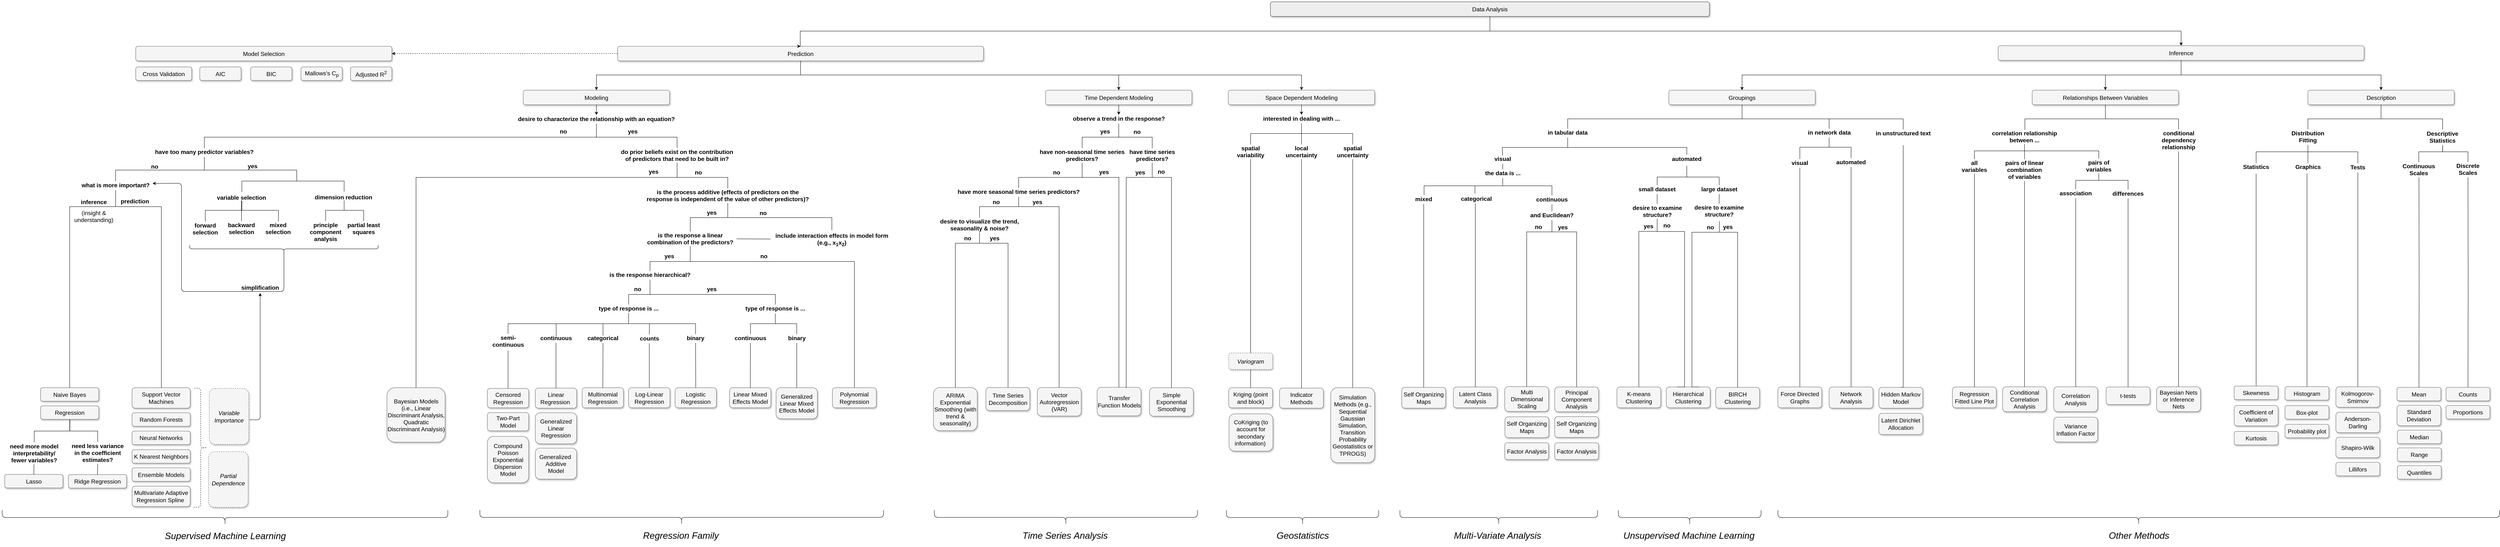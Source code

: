 <mxfile version="12.2.2" type="device" pages="1"><diagram id="b98fa263-6416-c6ec-5b7d-78bf54ef71d0" name="Page-1"><mxGraphModel dx="4579" dy="468" grid="1" gridSize="10" guides="1" tooltips="1" connect="1" arrows="1" fold="1" page="1" pageScale="1.5" pageWidth="850" pageHeight="1100" background="none" math="0" shadow="0"><root><mxCell id="0" style=";html=1;"/><mxCell id="1" style=";html=1;" parent="0"/><mxCell id="bd1ffe27f62da27-73" value="" style="edgeStyle=orthogonalEdgeStyle;rounded=0;html=1;jettySize=auto;orthogonalLoop=1;fontFamily=Helvetica;fontSize=16;exitX=0.5;exitY=1;exitDx=0;exitDy=0;" parent="1" source="303ed1de8c2c98b4-3" target="2ff83983947a3683-6" edge="1"><mxGeometry relative="1" as="geometry"><Array as="points"><mxPoint x="281" y="160"/><mxPoint x="2170" y="160"/></Array><mxPoint x="1062" y="30" as="sourcePoint"/><mxPoint x="2290" y="120" as="targetPoint"/></mxGeometry></mxCell><mxCell id="303ed1de8c2c98b4-3" value="Data Analysis" style="whiteSpace=wrap;html=1;rounded=1;shadow=1;strokeWidth=1;fontSize=16;align=center;fillColor=#eeeeee;strokeColor=#36393d;" parent="1" vertex="1"><mxGeometry x="-319" y="80" width="1200" height="40" as="geometry"/></mxCell><mxCell id="bd1ffe27f62da27-76" value="" style="edgeStyle=orthogonalEdgeStyle;rounded=0;html=1;jettySize=auto;orthogonalLoop=1;fontFamily=Helvetica;fontSize=16;entryX=0.5;entryY=0;entryDx=0;entryDy=0;exitX=0.5;exitY=1;exitDx=0;exitDy=0;" parent="1" source="9fXrc2Q8oXgIaXbE3WfJ-13" target="bd1ffe27f62da27-1" edge="1"><mxGeometry relative="1" as="geometry"><Array as="points"><mxPoint x="-1603" y="280"/><mxPoint x="-2161" y="280"/></Array><mxPoint x="-1605" y="282.5" as="sourcePoint"/><mxPoint x="-2280" y="280" as="targetPoint"/></mxGeometry></mxCell><mxCell id="bd1ffe27f62da27-79" value="" style="edgeStyle=orthogonalEdgeStyle;rounded=0;html=1;jettySize=auto;orthogonalLoop=1;fontFamily=Helvetica;fontSize=16;entryX=0.5;entryY=0;entryDx=0;entryDy=0;exitX=0.5;exitY=1;exitDx=0;exitDy=0;" parent="1" source="9fXrc2Q8oXgIaXbE3WfJ-13" target="bd1ffe27f62da27-2" edge="1"><mxGeometry relative="1" as="geometry"><Array as="points"><mxPoint x="-1604" y="280"/><mxPoint x="-720" y="280"/></Array><mxPoint x="-1605" y="340" as="sourcePoint"/><mxPoint x="-760" y="300" as="targetPoint"/></mxGeometry></mxCell><mxCell id="2ff83983947a3683-6" value="Inference" style="whiteSpace=wrap;html=1;rounded=1;shadow=1;strokeWidth=1;fontSize=16;align=center;fillColor=#f5f5f5;strokeColor=#666666;" parent="1" vertex="1"><mxGeometry x="1670" y="200" width="1000" height="40" as="geometry"/></mxCell><mxCell id="bd1ffe27f62da27-8" value="" style="edgeStyle=orthogonalEdgeStyle;rounded=0;html=1;jettySize=auto;orthogonalLoop=1;fontFamily=Helvetica;fontSize=16;entryX=0.5;entryY=0;exitX=0.5;exitY=1;exitDx=0;exitDy=0;entryDx=0;entryDy=0;" parent="1" source="bd1ffe27f62da27-1" target="bd1ffe27f62da27-17" edge="1"><mxGeometry relative="1" as="geometry"><mxPoint x="-2161" y="406" as="targetPoint"/><mxPoint x="-2161" y="375.5" as="sourcePoint"/></mxGeometry></mxCell><mxCell id="bd1ffe27f62da27-1" value="Modeling" style="whiteSpace=wrap;html=1;rounded=1;shadow=1;strokeWidth=1;fontSize=16;align=center;fillColor=#f5f5f5;strokeColor=#666666;" parent="1" vertex="1"><mxGeometry x="-2361" y="321.5" width="400" height="40" as="geometry"/></mxCell><mxCell id="2muopPgTZuDURaxfQ2X0-26" style="edgeStyle=orthogonalEdgeStyle;rounded=0;orthogonalLoop=1;jettySize=auto;html=1;exitX=0.5;exitY=1;exitDx=0;exitDy=0;entryX=0.5;entryY=0;entryDx=0;entryDy=0;strokeWidth=1;" parent="1" source="bd1ffe27f62da27-2" target="6e7410822eb6f2a0-2" edge="1"><mxGeometry relative="1" as="geometry"/></mxCell><mxCell id="bd1ffe27f62da27-2" value="Time Dependent Modeling" style="whiteSpace=wrap;html=1;rounded=1;shadow=1;strokeWidth=1;fontSize=16;align=center;fillColor=#f5f5f5;strokeColor=#666666;" parent="1" vertex="1"><mxGeometry x="-933.5" y="321.5" width="400" height="40" as="geometry"/></mxCell><mxCell id="bd1ffe27f62da27-12" value="&lt;h1 style=&quot;font-size: 16px&quot;&gt;no&lt;/h1&gt;" style="text;html=1;strokeColor=none;fillColor=none;spacing=5;spacingTop=-20;whiteSpace=wrap;overflow=hidden;rounded=0;fontStyle=0;fontFamily=Helvetica;fontSize=16;" parent="1" vertex="1"><mxGeometry x="-2266" y="424" width="40" height="24" as="geometry"/></mxCell><mxCell id="bd1ffe27f62da27-15" style="edgeStyle=orthogonalEdgeStyle;html=1;startSize=6;endFill=0;endSize=6;strokeWidth=1;fontSize=16;rounded=0;endArrow=none;exitX=0.5;exitY=1;exitDx=0;exitDy=0;entryX=0.5;entryY=0;entryDx=0;entryDy=0;" parent="1" source="bd1ffe27f62da27-17" target="bd1ffe27f62da27-47" edge="1"><mxGeometry relative="1" as="geometry"><Array as="points"><mxPoint x="-2161" y="450"/><mxPoint x="-1940" y="450"/></Array><mxPoint x="-2161" y="443" as="sourcePoint"/><mxPoint x="-1800" y="430" as="targetPoint"/></mxGeometry></mxCell><mxCell id="bd1ffe27f62da27-16" value="&lt;h1 style=&quot;font-size: 16px&quot;&gt;yes&lt;/h1&gt;" style="text;html=1;strokeColor=none;fillColor=none;spacing=5;spacingTop=-20;whiteSpace=wrap;overflow=hidden;rounded=0;fontStyle=0;fontFamily=Helvetica;fontSize=16;" parent="1" vertex="1"><mxGeometry x="-2080" y="423.5" width="40" height="24" as="geometry"/></mxCell><mxCell id="bd1ffe27f62da27-17" value="&lt;h1 style=&quot;font-size: 16px&quot;&gt;desire to characterize the relationship with an equation?&lt;/h1&gt;" style="text;html=1;strokeColor=none;fillColor=none;spacing=5;spacingTop=-20;whiteSpace=wrap;overflow=hidden;rounded=0;fontStyle=0;fontFamily=Helvetica;fontSize=16;align=center;" parent="1" vertex="1"><mxGeometry x="-2386" y="389.5" width="450" height="24" as="geometry"/></mxCell><mxCell id="bd1ffe27f62da27-18" style="edgeStyle=orthogonalEdgeStyle;html=1;startSize=6;endFill=0;endSize=6;strokeWidth=1;fontSize=16;rounded=0;endArrow=none;entryX=0.5;entryY=0;exitX=0.5;exitY=1;exitDx=0;exitDy=0;" parent="1" source="bd1ffe27f62da27-17" target="bd1ffe27f62da27-22" edge="1"><mxGeometry relative="1" as="geometry"><Array as="points"><mxPoint x="-2161" y="450"/><mxPoint x="-3233" y="450"/></Array><mxPoint x="-2576" y="512" as="sourcePoint"/><mxPoint x="-3152" y="560.5" as="targetPoint"/></mxGeometry></mxCell><mxCell id="bd1ffe27f62da27-22" value="&lt;h1 style=&quot;font-size: 16px&quot;&gt;have too many predictor variables?&lt;/h1&gt;" style="text;html=1;strokeColor=none;fillColor=none;spacing=5;spacingTop=-20;whiteSpace=wrap;overflow=hidden;rounded=0;fontStyle=0;fontFamily=Helvetica;fontSize=16;align=center;" parent="1" vertex="1"><mxGeometry x="-3380" y="480" width="295" height="24" as="geometry"/></mxCell><mxCell id="bd1ffe27f62da27-28" style="edgeStyle=orthogonalEdgeStyle;html=1;startSize=6;endFill=0;endSize=6;strokeWidth=1;fontSize=16;rounded=0;endArrow=none;entryX=0.5;entryY=0;exitX=0.5;exitY=1;" parent="1" source="bd1ffe27f62da27-22" target="bd1ffe27f62da27-33" edge="1"><mxGeometry relative="1" as="geometry"><Array as="points"><mxPoint x="-3233" y="540"/><mxPoint x="-3475" y="540"/></Array><mxPoint x="-3278.5" y="592.5" as="sourcePoint"/><mxPoint x="-3438.5" y="642.5" as="targetPoint"/></mxGeometry></mxCell><mxCell id="bd1ffe27f62da27-29" value="&lt;h1 style=&quot;font-size: 16px&quot;&gt;no&lt;/h1&gt;" style="text;html=1;strokeColor=none;fillColor=none;spacing=5;spacingTop=-20;whiteSpace=wrap;overflow=hidden;rounded=0;fontStyle=0;fontFamily=Helvetica;fontSize=16;" parent="1" vertex="1"><mxGeometry x="-3383.5" y="519.5" width="40" height="24" as="geometry"/></mxCell><mxCell id="bd1ffe27f62da27-30" style="edgeStyle=orthogonalEdgeStyle;html=1;startSize=6;endFill=0;endSize=6;strokeWidth=1;fontSize=16;rounded=0;endArrow=none;exitX=0.5;exitY=1;entryX=0.5;entryY=0;entryDx=0;entryDy=0;" parent="1" source="bd1ffe27f62da27-22" target="bd1ffe27f62da27-32" edge="1"><mxGeometry relative="1" as="geometry"><Array as="points"><mxPoint x="-3233" y="540"/><mxPoint x="-2980" y="540"/><mxPoint x="-2980" y="570"/><mxPoint x="-2850" y="570"/></Array><mxPoint x="-3278.5" y="592.5" as="sourcePoint"/><mxPoint x="-2930" y="590" as="targetPoint"/></mxGeometry></mxCell><mxCell id="bd1ffe27f62da27-31" value="&lt;h1 style=&quot;font-size: 16px&quot;&gt;yes&lt;/h1&gt;" style="text;html=1;strokeColor=none;fillColor=none;spacing=5;spacingTop=-20;whiteSpace=wrap;overflow=hidden;rounded=0;fontStyle=0;fontFamily=Helvetica;fontSize=16;" parent="1" vertex="1"><mxGeometry x="-3119.5" y="518.5" width="40" height="24" as="geometry"/></mxCell><mxCell id="bd1ffe27f62da27-32" value="&lt;p style=&quot;line-height: 100%&quot;&gt;&lt;/p&gt;&lt;h1 style=&quot;font-size: 16px&quot;&gt;&lt;span style=&quot;&quot;&gt;dimension reduction&amp;nbsp;&lt;/span&gt;&lt;/h1&gt;&lt;p&gt;&lt;/p&gt;" style="text;html=1;strokeColor=none;fillColor=none;spacing=5;spacingTop=-20;whiteSpace=wrap;overflow=hidden;rounded=0;fontStyle=1;fontFamily=Helvetica;fontSize=16;align=center;" parent="1" vertex="1"><mxGeometry x="-2948.5" y="598.5" width="196" height="24" as="geometry"/></mxCell><mxCell id="bd1ffe27f62da27-33" value="&lt;h1 style=&quot;font-size: 16px&quot;&gt;what is more important?&lt;/h1&gt;" style="text;html=1;strokeColor=none;fillColor=none;spacing=5;spacingTop=-20;whiteSpace=wrap;overflow=hidden;rounded=0;fontStyle=0;fontFamily=Helvetica;fontSize=16;align=center;" parent="1" vertex="1"><mxGeometry x="-3576" y="570.5" width="202" height="24" as="geometry"/></mxCell><mxCell id="bd1ffe27f62da27-38" value="Naive Bayes&lt;br&gt;" style="whiteSpace=wrap;html=1;rounded=1;shadow=1;strokeWidth=1;fontSize=16;align=center;fillColor=#f5f5f5;strokeColor=#666666;" parent="1" vertex="1"><mxGeometry x="-3680" y="1135" width="159" height="37" as="geometry"/></mxCell><mxCell id="bd1ffe27f62da27-42" value="" style="endArrow=classic;html=1;fontFamily=Helvetica;fontSize=16;exitX=0.1;exitY=0.5;exitPerimeter=0;entryX=1;entryY=0.25;" parent="1" source="5f439c10867b4403-14" target="bd1ffe27f62da27-33" edge="1"><mxGeometry width="50" height="50" relative="1" as="geometry"><mxPoint x="-3039" y="879.5" as="sourcePoint"/><mxPoint x="-3352" y="576.5" as="targetPoint"/><Array as="points"><mxPoint x="-3015" y="872"/><mxPoint x="-3121" y="872"/><mxPoint x="-3295" y="872"/><mxPoint x="-3295" y="752.5"/><mxPoint x="-3295" y="671.5"/><mxPoint x="-3295" y="576"/></Array></mxGeometry></mxCell><mxCell id="bd1ffe27f62da27-47" value="&lt;h1 style=&quot;font-size: 16px&quot;&gt;do prior beliefs exist on the contribution of predictors that need to be built in?&lt;/h1&gt;" style="text;html=1;strokeColor=none;fillColor=none;spacing=5;spacingTop=-20;whiteSpace=wrap;overflow=hidden;rounded=0;fontStyle=0;fontFamily=Helvetica;fontSize=16;align=center;" parent="1" vertex="1"><mxGeometry x="-2101" y="479.5" width="321" height="40" as="geometry"/></mxCell><mxCell id="bd1ffe27f62da27-48" style="edgeStyle=orthogonalEdgeStyle;html=1;startSize=6;endFill=0;endSize=6;strokeWidth=1;fontSize=16;rounded=0;endArrow=none;exitX=0.5;exitY=1;exitDx=0;exitDy=0;" parent="1" source="bd1ffe27f62da27-47" target="5f439c10867b4403-38" edge="1"><mxGeometry relative="1" as="geometry"><Array as="points"><mxPoint x="-1940" y="560"/><mxPoint x="-1802" y="560"/></Array><mxPoint x="-1670" y="530" as="sourcePoint"/><mxPoint x="-2148" y="609" as="targetPoint"/></mxGeometry></mxCell><mxCell id="bd1ffe27f62da27-49" value="&lt;h1 style=&quot;font-size: 16px&quot;&gt;no&lt;/h1&gt;" style="text;html=1;strokeColor=none;fillColor=none;spacing=5;spacingTop=-20;whiteSpace=wrap;overflow=hidden;rounded=0;fontStyle=0;fontFamily=Helvetica;fontSize=16;" parent="1" vertex="1"><mxGeometry x="-1897" y="536" width="40" height="24" as="geometry"/></mxCell><mxCell id="bd1ffe27f62da27-50" style="edgeStyle=orthogonalEdgeStyle;html=1;startSize=6;endFill=0;endSize=6;strokeWidth=1;fontSize=16;rounded=0;endArrow=none;entryX=0.5;entryY=0;exitX=0.5;exitY=1;exitDx=0;exitDy=0;" parent="1" source="bd1ffe27f62da27-47" target="5f439c10867b4403-47" edge="1"><mxGeometry relative="1" as="geometry"><Array as="points"><mxPoint x="-1940" y="560"/><mxPoint x="-2654" y="560"/></Array><mxPoint x="-2140" y="520" as="sourcePoint"/><mxPoint x="-1333" y="842" as="targetPoint"/></mxGeometry></mxCell><mxCell id="bd1ffe27f62da27-51" value="&lt;h1 style=&quot;font-size: 16px&quot;&gt;yes&lt;/h1&gt;" style="text;html=1;strokeColor=none;fillColor=none;spacing=5;spacingTop=-20;whiteSpace=wrap;overflow=hidden;rounded=0;fontStyle=0;fontFamily=Helvetica;fontSize=16;" parent="1" vertex="1"><mxGeometry x="-2023" y="534" width="40" height="24" as="geometry"/></mxCell><mxCell id="bd1ffe27f62da27-52" value="&lt;h1 style=&quot;font-size: 16px&quot;&gt;is the response a linear combination of the predictors?&lt;/h1&gt;" style="text;html=1;strokeColor=none;fillColor=none;spacing=5;spacingTop=-20;whiteSpace=wrap;overflow=hidden;rounded=0;fontStyle=0;fontFamily=Helvetica;fontSize=16;align=center;" parent="1" vertex="1"><mxGeometry x="-2031" y="708" width="253" height="40" as="geometry"/></mxCell><mxCell id="bd1ffe27f62da27-53" style="edgeStyle=orthogonalEdgeStyle;html=1;startSize=6;endFill=0;endSize=6;strokeWidth=1;fontSize=16;rounded=0;endArrow=none;exitX=0.5;exitY=1;entryX=0.5;entryY=0;" parent="1" source="bd1ffe27f62da27-52" target="bd1ffe27f62da27-57" edge="1"><mxGeometry relative="1" as="geometry"><Array as="points"><mxPoint x="-1904" y="790"/><mxPoint x="-2014" y="790"/></Array><mxPoint x="-1875" y="781" as="sourcePoint"/><mxPoint x="-2035" y="831" as="targetPoint"/></mxGeometry></mxCell><mxCell id="bd1ffe27f62da27-54" value="&lt;h1 style=&quot;font-size: 16px&quot;&gt;yes&lt;/h1&gt;" style="text;html=1;strokeColor=none;fillColor=none;spacing=5;spacingTop=-20;whiteSpace=wrap;overflow=hidden;rounded=0;fontStyle=0;fontFamily=Helvetica;fontSize=16;" parent="1" vertex="1"><mxGeometry x="-1980" y="765" width="40" height="24" as="geometry"/></mxCell><mxCell id="bd1ffe27f62da27-55" style="edgeStyle=orthogonalEdgeStyle;html=1;startSize=6;endFill=0;endSize=6;strokeWidth=1;fontSize=16;rounded=0;endArrow=none;entryX=0.5;entryY=0;exitX=0.5;exitY=1;" parent="1" source="bd1ffe27f62da27-52" target="5f439c10867b4403-46" edge="1"><mxGeometry relative="1" as="geometry"><Array as="points"><mxPoint x="-1904" y="790"/><mxPoint x="-1456" y="790"/></Array><mxPoint x="-1875" y="781" as="sourcePoint"/><mxPoint x="-1554" y="973" as="targetPoint"/></mxGeometry></mxCell><mxCell id="bd1ffe27f62da27-56" value="&lt;h1 style=&quot;font-size: 16px&quot;&gt;no&lt;/h1&gt;" style="text;html=1;strokeColor=none;fillColor=none;spacing=5;spacingTop=-20;whiteSpace=wrap;overflow=hidden;rounded=0;fontStyle=0;fontFamily=Helvetica;fontSize=16;" parent="1" vertex="1"><mxGeometry x="-1718" y="765" width="40" height="24" as="geometry"/></mxCell><mxCell id="bd1ffe27f62da27-57" value="&lt;h1 style=&quot;font-size: 16px&quot;&gt;is the response hierarchical?&lt;/h1&gt;" style="text;html=1;strokeColor=none;fillColor=none;spacing=5;spacingTop=-20;whiteSpace=wrap;overflow=hidden;rounded=0;fontStyle=0;fontFamily=Helvetica;fontSize=16;align=center;" parent="1" vertex="1"><mxGeometry x="-2144" y="816" width="259" height="24" as="geometry"/></mxCell><mxCell id="bd1ffe27f62da27-59" value="&lt;h1 style=&quot;font-size: 16px&quot;&gt;no&lt;/h1&gt;" style="text;html=1;strokeColor=none;fillColor=none;spacing=5;spacingTop=-20;whiteSpace=wrap;overflow=hidden;rounded=0;fontStyle=0;fontFamily=Helvetica;fontSize=16;" parent="1" vertex="1"><mxGeometry x="-2063.5" y="855" width="40" height="24" as="geometry"/></mxCell><mxCell id="bd1ffe27f62da27-61" value="&lt;h1 style=&quot;font-size: 16px&quot;&gt;yes&lt;/h1&gt;" style="text;html=1;strokeColor=none;fillColor=none;spacing=5;spacingTop=-20;whiteSpace=wrap;overflow=hidden;rounded=0;fontStyle=0;fontFamily=Helvetica;fontSize=16;" parent="1" vertex="1"><mxGeometry x="-1864" y="855" width="40" height="24" as="geometry"/></mxCell><mxCell id="bd1ffe27f62da27-62" value="&lt;h1 style=&quot;font-size: 16px&quot;&gt;type of response is ...&lt;/h1&gt;" style="text;html=1;strokeColor=none;fillColor=none;spacing=5;spacingTop=-20;whiteSpace=wrap;overflow=hidden;rounded=0;fontStyle=0;fontFamily=Helvetica;fontSize=16;align=center;" parent="1" vertex="1"><mxGeometry x="-2185" y="907.5" width="224" height="24" as="geometry"/></mxCell><mxCell id="bd1ffe27f62da27-63" value="&lt;h1 style=&quot;font-size: 16px&quot;&gt;type of response is ...&lt;/h1&gt;" style="text;html=1;strokeColor=none;fillColor=none;spacing=5;spacingTop=-20;whiteSpace=wrap;overflow=hidden;rounded=0;fontStyle=0;fontFamily=Helvetica;fontSize=16;align=center;verticalAlign=top;" parent="1" vertex="1"><mxGeometry x="-1784" y="908" width="224" height="24" as="geometry"/></mxCell><mxCell id="bd1ffe27f62da27-64" style="edgeStyle=orthogonalEdgeStyle;html=1;startSize=6;endFill=0;endSize=6;strokeWidth=1;fontSize=16;rounded=0;endArrow=none;entryX=0.5;entryY=0;" parent="1" edge="1"><mxGeometry relative="1" as="geometry"><Array as="points"><mxPoint x="-2073" y="960"/><mxPoint x="-2271" y="960"/></Array><mxPoint x="-2073" y="930" as="sourcePoint"/><mxPoint x="-2271" y="995.5" as="targetPoint"/></mxGeometry></mxCell><mxCell id="bd1ffe27f62da27-66" style="edgeStyle=orthogonalEdgeStyle;html=1;startSize=6;endFill=0;endSize=6;strokeWidth=1;fontSize=16;rounded=0;endArrow=none;entryX=0.5;entryY=0;exitX=0.5;exitY=1;" parent="1" source="bd1ffe27f62da27-62" target="5f439c10867b4403-65" edge="1"><mxGeometry relative="1" as="geometry"><Array as="points"><mxPoint x="-2073" y="960"/><mxPoint x="-1890" y="960"/></Array><mxPoint x="-2073" y="962.5" as="sourcePoint"/><mxPoint x="-1886" y="1021.5" as="targetPoint"/></mxGeometry></mxCell><mxCell id="bd1ffe27f62da27-68" value="&lt;h1 style=&quot;font-size: 16px&quot;&gt;forward selection&lt;/h1&gt;" style="text;html=1;strokeColor=none;fillColor=none;spacing=5;spacingTop=-20;whiteSpace=wrap;overflow=hidden;rounded=0;fontStyle=0;fontFamily=Helvetica;fontSize=16;align=center;" parent="1" vertex="1"><mxGeometry x="-3295" y="680.5" width="130" height="40" as="geometry"/></mxCell><mxCell id="bd1ffe27f62da27-69" value="&lt;h1 style=&quot;font-size: 16px&quot;&gt;continuous&lt;/h1&gt;" style="text;html=1;strokeColor=none;fillColor=none;spacing=5;spacingTop=-20;whiteSpace=wrap;overflow=hidden;rounded=0;fontStyle=0;fontFamily=Helvetica;fontSize=16;align=center;" parent="1" vertex="1"><mxGeometry x="-1800" y="988.5" width="120" height="24" as="geometry"/></mxCell><mxCell id="5f439c10867b4403-1" value="&lt;p style=&quot;line-height: 100%&quot;&gt;&lt;/p&gt;&lt;h1 style=&quot;font-size: 16px&quot;&gt;&lt;span style=&quot;&quot;&gt;variable selection&lt;/span&gt;&lt;/h1&gt;&lt;p&gt;&lt;/p&gt;" style="text;html=1;strokeColor=none;fillColor=none;spacing=5;spacingTop=-20;whiteSpace=wrap;overflow=hidden;rounded=0;fontStyle=1;fontFamily=Helvetica;fontSize=16;align=center;" parent="1" vertex="1"><mxGeometry x="-3229" y="599.5" width="196" height="24" as="geometry"/></mxCell><mxCell id="5f439c10867b4403-2" style="edgeStyle=orthogonalEdgeStyle;html=1;startSize=6;endFill=0;endSize=6;strokeWidth=1;fontSize=16;rounded=0;endArrow=none;entryX=0.5;entryY=0;" parent="1" target="5f439c10867b4403-1" edge="1"><mxGeometry relative="1" as="geometry"><Array as="points"><mxPoint x="-3130" y="570"/></Array><mxPoint x="-2980" y="570" as="sourcePoint"/><mxPoint x="-3145.5" y="645.5" as="targetPoint"/></mxGeometry></mxCell><mxCell id="5f439c10867b4403-5" style="edgeStyle=orthogonalEdgeStyle;html=1;startSize=6;endFill=0;endSize=6;strokeWidth=1;fontSize=16;rounded=0;endArrow=none;entryX=0.5;entryY=0;exitX=0.5;exitY=1;" parent="1" source="5f439c10867b4403-1" target="5f439c10867b4403-7" edge="1"><mxGeometry relative="1" as="geometry"><Array as="points"><mxPoint x="-3130" y="650"/><mxPoint x="-3030" y="650"/><mxPoint x="-3030" y="680"/></Array><mxPoint x="-3147" y="675.5" as="sourcePoint"/><mxPoint x="-3025" y="707.5" as="targetPoint"/></mxGeometry></mxCell><mxCell id="5f439c10867b4403-6" value="&lt;h1 style=&quot;font-size: 16px&quot;&gt;backward selection&lt;/h1&gt;" style="text;html=1;strokeColor=none;fillColor=none;spacing=5;spacingTop=-20;whiteSpace=wrap;overflow=hidden;rounded=0;fontStyle=0;fontFamily=Helvetica;fontSize=16;align=center;" parent="1" vertex="1"><mxGeometry x="-3196" y="679.5" width="130" height="40" as="geometry"/></mxCell><mxCell id="5f439c10867b4403-7" value="&lt;h1 style=&quot;font-size: 16px&quot;&gt;mixed selection&lt;/h1&gt;" style="text;html=1;strokeColor=none;fillColor=none;spacing=5;spacingTop=-20;whiteSpace=wrap;overflow=hidden;rounded=0;fontStyle=0;fontFamily=Helvetica;fontSize=16;align=center;" parent="1" vertex="1"><mxGeometry x="-3095" y="679.5" width="128" height="40" as="geometry"/></mxCell><mxCell id="5f439c10867b4403-9" value="" style="endArrow=none;html=1;fontFamily=Helvetica;fontSize=16;entryX=0.5;entryY=0;exitX=0.5;exitY=1;exitDx=0;exitDy=0;" parent="1" source="5f439c10867b4403-1" target="5f439c10867b4403-6" edge="1"><mxGeometry width="50" height="50" relative="1" as="geometry"><mxPoint x="-3131" y="683.5" as="sourcePoint"/><mxPoint x="-3146" y="702.5" as="targetPoint"/></mxGeometry></mxCell><mxCell id="5f439c10867b4403-12" value="&lt;h1 style=&quot;font-size: 16px&quot;&gt;principle component analysis&lt;/h1&gt;" style="text;html=1;strokeColor=none;fillColor=none;spacing=5;spacingTop=-20;whiteSpace=wrap;overflow=hidden;rounded=0;fontStyle=0;fontFamily=Helvetica;fontSize=16;align=center;" parent="1" vertex="1"><mxGeometry x="-2965" y="679.5" width="128" height="60" as="geometry"/></mxCell><mxCell id="5f439c10867b4403-13" value="&lt;h1 style=&quot;font-size: 16px&quot;&gt;partial least squares&lt;/h1&gt;" style="text;html=1;strokeColor=none;fillColor=none;spacing=5;spacingTop=-20;whiteSpace=wrap;overflow=hidden;rounded=0;fontStyle=0;fontFamily=Helvetica;fontSize=16;align=center;" parent="1" vertex="1"><mxGeometry x="-2846" y="679.5" width="98" height="60" as="geometry"/></mxCell><mxCell id="5f439c10867b4403-14" value="" style="shape=curlyBracket;whiteSpace=wrap;html=1;rounded=1;fontFamily=Helvetica;fontSize=16;align=center;rotation=-90;" parent="1" vertex="1"><mxGeometry x="-3025" y="498" width="20" height="515" as="geometry"/></mxCell><mxCell id="5f439c10867b4403-20" value="Regression&lt;br&gt;" style="whiteSpace=wrap;html=1;rounded=1;shadow=1;strokeWidth=1;fontSize=16;align=center;fillColor=#f5f5f5;strokeColor=#666666;" parent="1" vertex="1"><mxGeometry x="-3680" y="1184.5" width="159" height="37" as="geometry"/></mxCell><mxCell id="5f439c10867b4403-24" value="&lt;h1 style=&quot;font-size: 16px&quot;&gt;need less variance in the coefficient estimates?&lt;/h1&gt;" style="text;html=1;strokeColor=none;fillColor=none;spacing=5;spacingTop=-20;whiteSpace=wrap;overflow=hidden;rounded=0;fontStyle=0;fontFamily=Helvetica;fontSize=16;align=center;verticalAlign=top;" parent="1" vertex="1"><mxGeometry x="-3602" y="1283.5" width="156" height="60" as="geometry"/></mxCell><mxCell id="5f439c10867b4403-30" value="Ridge Regression&lt;br&gt;" style="whiteSpace=wrap;html=1;rounded=1;shadow=1;strokeWidth=1;fontSize=16;align=center;fillColor=#f5f5f5;strokeColor=#666666;" parent="1" vertex="1"><mxGeometry x="-3604" y="1372.5" width="159" height="37" as="geometry"/></mxCell><mxCell id="5f439c10867b4403-31" value="&lt;h1 style=&quot;font-size: 16px&quot;&gt;need more model interpretability/ fewer variables?&lt;/h1&gt;" style="text;html=1;strokeColor=none;fillColor=none;spacing=5;spacingTop=-20;whiteSpace=wrap;overflow=hidden;rounded=0;fontStyle=0;fontFamily=Helvetica;fontSize=16;align=center;verticalAlign=top;" parent="1" vertex="1"><mxGeometry x="-3770" y="1284.5" width="145" height="60" as="geometry"/></mxCell><mxCell id="5f439c10867b4403-36" value="Lasso&lt;br&gt;" style="whiteSpace=wrap;html=1;rounded=1;shadow=1;strokeWidth=1;fontSize=16;align=center;fillColor=#f5f5f5;strokeColor=#666666;" parent="1" vertex="1"><mxGeometry x="-3778" y="1372" width="159" height="37" as="geometry"/></mxCell><mxCell id="5f439c10867b4403-37" style="edgeStyle=orthogonalEdgeStyle;html=1;startSize=6;endFill=0;endSize=6;strokeWidth=1;fontSize=16;rounded=0;endArrow=none;entryX=0.5;entryY=0;exitX=0.5;exitY=1;" parent="1" source="bd1ffe27f62da27-33" edge="1"><mxGeometry relative="1" as="geometry"><Array as="points"><mxPoint x="-3475" y="640"/><mxPoint x="-3350" y="640"/></Array><mxPoint x="-3466" y="672.5" as="sourcePoint"/><mxPoint x="-3351" y="1134.5" as="targetPoint"/></mxGeometry></mxCell><mxCell id="5f439c10867b4403-38" value="&lt;h1 style=&quot;font-size: 16px&quot;&gt;is the process additive (effects of predictors on the response is independent of the value of other predictors)?&lt;/h1&gt;" style="text;html=1;strokeColor=none;fillColor=none;spacing=5;spacingTop=-20;whiteSpace=wrap;overflow=hidden;rounded=0;fontStyle=0;fontFamily=Helvetica;fontSize=16;align=center;" parent="1" vertex="1"><mxGeometry x="-2035" y="590" width="466" height="40" as="geometry"/></mxCell><mxCell id="5f439c10867b4403-39" style="edgeStyle=orthogonalEdgeStyle;html=1;startSize=6;endFill=0;endSize=6;strokeWidth=1;fontSize=16;rounded=0;endArrow=none;exitX=0.5;exitY=1;entryX=0.5;entryY=0;" parent="1" source="5f439c10867b4403-38" target="bd1ffe27f62da27-52" edge="1"><mxGeometry relative="1" as="geometry"><Array as="points"><mxPoint x="-1802" y="670"/><mxPoint x="-1904" y="670"/></Array><mxPoint x="-1790.5" y="678" as="sourcePoint"/><mxPoint x="-1872" y="735" as="targetPoint"/></mxGeometry></mxCell><mxCell id="5f439c10867b4403-40" value="&lt;h1 style=&quot;font-size: 16px&quot;&gt;yes&lt;/h1&gt;" style="text;html=1;strokeColor=none;fillColor=none;spacing=5;spacingTop=-20;whiteSpace=wrap;overflow=hidden;rounded=0;fontStyle=0;fontFamily=Helvetica;fontSize=16;" parent="1" vertex="1"><mxGeometry x="-1864" y="645.5" width="40" height="24" as="geometry"/></mxCell><mxCell id="5f439c10867b4403-41" style="edgeStyle=orthogonalEdgeStyle;html=1;startSize=6;endFill=0;endSize=6;strokeWidth=1;fontSize=16;rounded=0;endArrow=none;entryX=0.5;entryY=0;exitX=0.5;exitY=1;" parent="1" source="5f439c10867b4403-38" target="5f439c10867b4403-43" edge="1"><mxGeometry relative="1" as="geometry"><Array as="points"><mxPoint x="-1802" y="670"/><mxPoint x="-1517" y="670"/></Array><mxPoint x="-1790" y="708" as="sourcePoint"/><mxPoint x="-1350" y="745" as="targetPoint"/></mxGeometry></mxCell><mxCell id="5f439c10867b4403-42" value="&lt;h1 style=&quot;font-size: 16px&quot;&gt;no&lt;/h1&gt;" style="text;html=1;strokeColor=none;fillColor=none;spacing=5;spacingTop=-20;whiteSpace=wrap;overflow=hidden;rounded=0;fontStyle=0;fontFamily=Helvetica;fontSize=16;" parent="1" vertex="1"><mxGeometry x="-1720.5" y="647" width="40" height="24" as="geometry"/></mxCell><mxCell id="5f439c10867b4403-43" value="&lt;p style=&quot;line-height: 100%&quot;&gt;&lt;/p&gt;&lt;h1 style=&quot;font-size: 16px&quot;&gt;include interaction effects in model form (e.g., x&lt;sub&gt;1&lt;/sub&gt;x&lt;sub&gt;2&lt;/sub&gt;)&lt;/h1&gt;&lt;p&gt;&lt;/p&gt;" style="text;html=1;strokeColor=none;fillColor=none;spacing=5;spacingTop=-20;whiteSpace=wrap;overflow=hidden;rounded=0;fontStyle=1;fontFamily=Helvetica;fontSize=16;align=center;" parent="1" vertex="1"><mxGeometry x="-1685" y="704" width="335" height="49" as="geometry"/></mxCell><mxCell id="5f439c10867b4403-45" value="" style="endArrow=none;html=1;fontFamily=Helvetica;fontSize=16;exitX=1;exitY=0.5;entryX=0;entryY=0.5;" parent="1" source="bd1ffe27f62da27-52" target="5f439c10867b4403-43" edge="1"><mxGeometry width="50" height="50" relative="1" as="geometry"><mxPoint x="-1725" y="785" as="sourcePoint"/><mxPoint x="-1675" y="735" as="targetPoint"/></mxGeometry></mxCell><mxCell id="5f439c10867b4403-46" value="Polynomial Regression&lt;br&gt;" style="whiteSpace=wrap;html=1;rounded=1;shadow=1;strokeWidth=1;fontSize=16;align=center;fillColor=#f5f5f5;strokeColor=#666666;" parent="1" vertex="1"><mxGeometry x="-1516" y="1135" width="120" height="55" as="geometry"/></mxCell><mxCell id="5f439c10867b4403-47" value="Bayesian Models (i.e., Linear Discriminant Analysis, Quadratic Discriminant Analysis)&lt;br&gt;" style="whiteSpace=wrap;html=1;rounded=1;shadow=1;strokeWidth=1;fontSize=16;align=center;fillColor=#f5f5f5;strokeColor=#666666;" parent="1" vertex="1"><mxGeometry x="-2733.5" y="1135" width="159" height="149" as="geometry"/></mxCell><mxCell id="5f439c10867b4403-52" value="Linear Regression&amp;nbsp;" style="whiteSpace=wrap;html=1;rounded=1;shadow=1;strokeWidth=1;fontSize=16;align=center;fillColor=#f5f5f5;strokeColor=#666666;" parent="1" vertex="1"><mxGeometry x="-2328" y="1136" width="113" height="55" as="geometry"/></mxCell><mxCell id="5f439c10867b4403-53" value="Multinomial Regression" style="whiteSpace=wrap;html=1;rounded=1;shadow=1;strokeWidth=1;fontSize=16;align=center;fillColor=#f5f5f5;strokeColor=#666666;" parent="1" vertex="1"><mxGeometry x="-2200" y="1135" width="113" height="55" as="geometry"/></mxCell><mxCell id="5f439c10867b4403-54" value="Log-Linear Regression" style="whiteSpace=wrap;html=1;rounded=1;shadow=1;strokeWidth=1;fontSize=16;align=center;fillColor=#f5f5f5;strokeColor=#666666;" parent="1" vertex="1"><mxGeometry x="-2073" y="1135" width="113" height="55" as="geometry"/></mxCell><mxCell id="5f439c10867b4403-55" value="Logistic Regression" style="whiteSpace=wrap;html=1;rounded=1;shadow=1;strokeWidth=1;fontSize=16;align=center;fillColor=#f5f5f5;strokeColor=#666666;" parent="1" vertex="1"><mxGeometry x="-1946" y="1135" width="113" height="55" as="geometry"/></mxCell><mxCell id="5f439c10867b4403-56" value="Linear Mixed Effects Model" style="whiteSpace=wrap;html=1;rounded=1;shadow=1;strokeWidth=1;fontSize=16;align=center;fillColor=#f5f5f5;strokeColor=#666666;" parent="1" vertex="1"><mxGeometry x="-1797" y="1135" width="113" height="55" as="geometry"/></mxCell><mxCell id="5f439c10867b4403-57" value="Generalized Linear Mixed Effects Model" style="whiteSpace=wrap;html=1;rounded=1;shadow=1;strokeWidth=1;fontSize=16;align=center;fillColor=#f5f5f5;strokeColor=#666666;" parent="1" vertex="1"><mxGeometry x="-1670" y="1135" width="113" height="85" as="geometry"/></mxCell><mxCell id="5f439c10867b4403-58" value="&lt;h1 style=&quot;font-size: 16px&quot;&gt;binary&lt;/h1&gt;" style="text;html=1;strokeColor=none;fillColor=none;spacing=5;spacingTop=-20;whiteSpace=wrap;overflow=hidden;rounded=0;fontStyle=0;fontFamily=Helvetica;fontSize=16;align=center;" parent="1" vertex="1"><mxGeometry x="-1673.5" y="988.5" width="120" height="24" as="geometry"/></mxCell><mxCell id="5f439c10867b4403-60" style="edgeStyle=orthogonalEdgeStyle;html=1;startSize=6;endFill=0;endSize=6;strokeWidth=1;fontSize=16;rounded=0;endArrow=none;entryX=0.5;entryY=0;exitX=0.5;exitY=1;" parent="1" source="bd1ffe27f62da27-63" target="5f439c10867b4403-58" edge="1"><mxGeometry relative="1" as="geometry"><Array as="points"><mxPoint x="-1672" y="960"/><mxPoint x="-1613" y="960"/></Array><mxPoint x="-1703" y="950.5" as="sourcePoint"/><mxPoint x="-1600" y="1015.5" as="targetPoint"/></mxGeometry></mxCell><mxCell id="5f439c10867b4403-61" style="edgeStyle=orthogonalEdgeStyle;html=1;startSize=6;endFill=0;endSize=6;strokeWidth=1;fontSize=16;rounded=0;endArrow=none;exitX=0.5;exitY=1;entryX=0.5;entryY=0;" parent="1" source="bd1ffe27f62da27-63" target="bd1ffe27f62da27-69" edge="1"><mxGeometry relative="1" as="geometry"><Array as="points"><mxPoint x="-1672" y="960"/><mxPoint x="-1740" y="960"/></Array><mxPoint x="-1706" y="950.5" as="sourcePoint"/><mxPoint x="-1743" y="1029.5" as="targetPoint"/></mxGeometry></mxCell><mxCell id="5f439c10867b4403-62" value="" style="endArrow=none;html=1;fontFamily=Helvetica;fontSize=16;entryX=0.5;entryY=1;exitX=0.5;exitY=0;" parent="1" source="5f439c10867b4403-56" target="bd1ffe27f62da27-69" edge="1"><mxGeometry width="50" height="50" relative="1" as="geometry"><mxPoint x="-1740" y="1132.5" as="sourcePoint"/><mxPoint x="-1790" y="1072.5" as="targetPoint"/></mxGeometry></mxCell><mxCell id="5f439c10867b4403-63" value="" style="endArrow=none;html=1;fontFamily=Helvetica;fontSize=16;entryX=0.5;entryY=1;exitX=0.5;exitY=0;" parent="1" source="5f439c10867b4403-57" target="5f439c10867b4403-58" edge="1"><mxGeometry width="50" height="50" relative="1" as="geometry"><mxPoint x="-1690" y="1152.5" as="sourcePoint"/><mxPoint x="-1640" y="1102.5" as="targetPoint"/></mxGeometry></mxCell><mxCell id="5f439c10867b4403-64" value="&lt;h1 style=&quot;font-size: 16px&quot;&gt;counts&lt;/h1&gt;" style="text;html=1;strokeColor=none;fillColor=none;spacing=5;spacingTop=-20;whiteSpace=wrap;overflow=hidden;rounded=0;fontStyle=0;fontFamily=Helvetica;fontSize=16;align=center;" parent="1" vertex="1"><mxGeometry x="-2076.5" y="989.5" width="120" height="24" as="geometry"/></mxCell><mxCell id="5f439c10867b4403-65" value="&lt;h1 style=&quot;font-size: 16px&quot;&gt;binary&lt;/h1&gt;" style="text;html=1;strokeColor=none;fillColor=none;spacing=5;spacingTop=-20;whiteSpace=wrap;overflow=hidden;rounded=0;fontStyle=0;fontFamily=Helvetica;fontSize=16;align=center;" parent="1" vertex="1"><mxGeometry x="-1950" y="988.5" width="120" height="24" as="geometry"/></mxCell><mxCell id="5f439c10867b4403-66" value="&lt;h1 style=&quot;font-size: 16px&quot;&gt;continuous&lt;/h1&gt;" style="text;html=1;strokeColor=none;fillColor=none;spacing=5;spacingTop=-20;whiteSpace=wrap;overflow=hidden;rounded=0;fontStyle=0;fontFamily=Helvetica;fontSize=16;align=center;" parent="1" vertex="1"><mxGeometry x="-2331.5" y="988.5" width="120" height="24" as="geometry"/></mxCell><mxCell id="5f439c10867b4403-67" value="&lt;h1 style=&quot;font-size: 16px&quot;&gt;categorical&lt;/h1&gt;" style="text;html=1;strokeColor=none;fillColor=none;spacing=5;spacingTop=-20;whiteSpace=wrap;overflow=hidden;rounded=0;fontStyle=0;fontFamily=Helvetica;fontSize=16;align=center;" parent="1" vertex="1"><mxGeometry x="-2203" y="988.5" width="120" height="24" as="geometry"/></mxCell><mxCell id="5f439c10867b4403-68" value="" style="endArrow=none;html=1;fontFamily=Helvetica;fontSize=16;entryX=0.5;entryY=1;exitX=0.5;exitY=0;" parent="1" source="5f439c10867b4403-52" target="5f439c10867b4403-66" edge="1"><mxGeometry width="50" height="50" relative="1" as="geometry"><mxPoint x="-2298" y="1142.5" as="sourcePoint"/><mxPoint x="-2248" y="1092.5" as="targetPoint"/></mxGeometry></mxCell><mxCell id="5f439c10867b4403-69" value="" style="endArrow=none;html=1;fontFamily=Helvetica;fontSize=16;exitX=0.5;exitY=0;entryX=0.5;entryY=1;" parent="1" source="5f439c10867b4403-53" target="5f439c10867b4403-67" edge="1"><mxGeometry width="50" height="50" relative="1" as="geometry"><mxPoint x="-2198" y="1152.5" as="sourcePoint"/><mxPoint x="-2148" y="1102.5" as="targetPoint"/></mxGeometry></mxCell><mxCell id="5f439c10867b4403-70" value="" style="endArrow=none;html=1;fontFamily=Helvetica;fontSize=16;exitX=0.5;exitY=0;entryX=0.5;entryY=1;" parent="1" source="5f439c10867b4403-54" target="5f439c10867b4403-64" edge="1"><mxGeometry width="50" height="50" relative="1" as="geometry"><mxPoint x="-2048" y="1152.5" as="sourcePoint"/><mxPoint x="-1998" y="1102.5" as="targetPoint"/></mxGeometry></mxCell><mxCell id="5f439c10867b4403-71" value="" style="endArrow=none;html=1;fontFamily=Helvetica;fontSize=16;exitX=0.5;exitY=0;entryX=0.5;entryY=1;" parent="1" source="5f439c10867b4403-55" target="5f439c10867b4403-65" edge="1"><mxGeometry width="50" height="50" relative="1" as="geometry"><mxPoint x="-1938" y="1152.5" as="sourcePoint"/><mxPoint x="-1888" y="1102.5" as="targetPoint"/></mxGeometry></mxCell><mxCell id="5f439c10867b4403-72" value="" style="endArrow=none;html=1;fontFamily=Helvetica;fontSize=16;exitX=0.5;exitY=0;" parent="1" source="5f439c10867b4403-67" edge="1"><mxGeometry width="50" height="50" relative="1" as="geometry"><mxPoint x="-2181.5" y="1064" as="sourcePoint"/><mxPoint x="-2143" y="992.5" as="targetPoint"/></mxGeometry></mxCell><mxCell id="5f439c10867b4403-73" value="" style="endArrow=none;html=1;fontFamily=Helvetica;fontSize=16;exitX=0.5;exitY=0;" parent="1" source="5f439c10867b4403-64" edge="1"><mxGeometry width="50" height="50" relative="1" as="geometry"><mxPoint x="-2016.5" y="1046.5" as="sourcePoint"/><mxPoint x="-2016" y="960" as="targetPoint"/></mxGeometry></mxCell><mxCell id="5f439c10867b4403-76" value="Support Vector Machines&lt;br&gt;" style="whiteSpace=wrap;html=1;rounded=1;shadow=1;strokeWidth=1;fontSize=16;align=center;fillColor=#f5f5f5;strokeColor=#666666;" parent="1" vertex="1"><mxGeometry x="-3430" y="1135" width="159" height="56" as="geometry"/></mxCell><mxCell id="5f439c10867b4403-77" value="Random Forests&lt;br&gt;" style="whiteSpace=wrap;html=1;rounded=1;shadow=1;strokeWidth=1;fontSize=16;align=center;fillColor=#f5f5f5;strokeColor=#666666;" parent="1" vertex="1"><mxGeometry x="-3430" y="1203.5" width="159" height="37" as="geometry"/></mxCell><mxCell id="5f439c10867b4403-78" value="Neural Networks&lt;br&gt;" style="whiteSpace=wrap;html=1;rounded=1;shadow=1;strokeWidth=1;fontSize=16;align=center;fillColor=#f5f5f5;strokeColor=#666666;" parent="1" vertex="1"><mxGeometry x="-3430" y="1253.5" width="159" height="37" as="geometry"/></mxCell><mxCell id="5f439c10867b4403-79" value="K Nearest Neighbors&lt;br&gt;" style="whiteSpace=wrap;html=1;rounded=1;shadow=1;strokeWidth=1;fontSize=16;align=center;fillColor=#f5f5f5;strokeColor=#666666;" parent="1" vertex="1"><mxGeometry x="-3430" y="1304.5" width="159" height="37" as="geometry"/></mxCell><mxCell id="5f439c10867b4403-80" value="Ensemble Models&lt;br&gt;" style="whiteSpace=wrap;html=1;rounded=1;shadow=1;strokeWidth=1;fontSize=16;align=center;fillColor=#f5f5f5;strokeColor=#666666;" parent="1" vertex="1"><mxGeometry x="-3430" y="1354" width="159" height="37" as="geometry"/></mxCell><mxCell id="6e7410822eb6f2a0-2" value="&lt;h1 style=&quot;font-size: 16px&quot;&gt;observe a trend in the response?&lt;/h1&gt;" style="text;html=1;strokeColor=none;fillColor=none;spacing=5;spacingTop=-20;whiteSpace=wrap;overflow=hidden;rounded=0;fontStyle=0;fontFamily=Helvetica;fontSize=16;align=center;" parent="1" vertex="1"><mxGeometry x="-905.5" y="389" width="344" height="24" as="geometry"/></mxCell><mxCell id="6e7410822eb6f2a0-3" style="edgeStyle=orthogonalEdgeStyle;html=1;startSize=6;endFill=0;endSize=6;strokeWidth=1;fontSize=16;rounded=0;endArrow=none;exitX=0.5;exitY=1;entryX=0.5;entryY=0;" parent="1" source="6e7410822eb6f2a0-2" target="6e7410822eb6f2a0-7" edge="1"><mxGeometry relative="1" as="geometry"><Array as="points"><mxPoint x="-733" y="413"/><mxPoint x="-733" y="450"/><mxPoint x="-834" y="450"/></Array><mxPoint x="-651" y="437" as="sourcePoint"/><mxPoint x="-811" y="487" as="targetPoint"/></mxGeometry></mxCell><mxCell id="6e7410822eb6f2a0-4" value="&lt;h1 style=&quot;font-size: 16px&quot;&gt;yes&lt;/h1&gt;" style="text;html=1;strokeColor=none;fillColor=none;spacing=5;spacingTop=-20;whiteSpace=wrap;overflow=hidden;rounded=0;fontStyle=0;fontFamily=Helvetica;fontSize=16;" parent="1" vertex="1"><mxGeometry x="-789.5" y="424" width="40" height="24" as="geometry"/></mxCell><mxCell id="6e7410822eb6f2a0-5" style="edgeStyle=orthogonalEdgeStyle;html=1;startSize=6;endFill=0;endSize=6;strokeWidth=1;fontSize=16;rounded=0;endArrow=none;entryX=0.5;entryY=0;exitX=0.5;exitY=1;" parent="1" source="6e7410822eb6f2a0-2" target="6e7410822eb6f2a0-28" edge="1"><mxGeometry relative="1" as="geometry"><Array as="points"><mxPoint x="-733" y="413"/><mxPoint x="-733" y="450"/><mxPoint x="-642" y="450"/></Array><mxPoint x="-651" y="436" as="sourcePoint"/><mxPoint x="-566" y="486" as="targetPoint"/></mxGeometry></mxCell><mxCell id="6e7410822eb6f2a0-6" value="&lt;h1 style=&quot;font-size: 16px&quot;&gt;no&lt;/h1&gt;" style="text;html=1;strokeColor=none;fillColor=none;spacing=5;spacingTop=-20;whiteSpace=wrap;overflow=hidden;rounded=0;fontStyle=0;fontFamily=Helvetica;fontSize=16;" parent="1" vertex="1"><mxGeometry x="-698.5" y="424.5" width="40" height="24" as="geometry"/></mxCell><mxCell id="6e7410822eb6f2a0-7" value="&lt;h1 style=&quot;font-size: 16px&quot;&gt;have non-seasonal time series predictors?&lt;/h1&gt;" style="text;html=1;strokeColor=none;fillColor=none;spacing=5;spacingTop=-20;whiteSpace=wrap;overflow=hidden;rounded=0;fontStyle=0;fontFamily=Helvetica;fontSize=16;align=center;" parent="1" vertex="1"><mxGeometry x="-954" y="480" width="241" height="40" as="geometry"/></mxCell><mxCell id="6e7410822eb6f2a0-8" style="edgeStyle=orthogonalEdgeStyle;html=1;startSize=6;endFill=0;endSize=6;strokeWidth=1;fontSize=16;rounded=0;endArrow=none;exitX=0.5;exitY=1;entryX=0.5;entryY=0;" parent="1" source="6e7410822eb6f2a0-7" target="6e7410822eb6f2a0-12" edge="1"><mxGeometry relative="1" as="geometry"><Array as="points"><mxPoint x="-834" y="560"/><mxPoint x="-1007" y="560"/></Array><mxPoint x="-810.5" y="531.5" as="sourcePoint"/><mxPoint x="-970.5" y="581.5" as="targetPoint"/></mxGeometry></mxCell><mxCell id="6e7410822eb6f2a0-9" value="&lt;h1 style=&quot;font-size: 16px&quot;&gt;no&lt;/h1&gt;" style="text;html=1;strokeColor=none;fillColor=none;spacing=5;spacingTop=-20;whiteSpace=wrap;overflow=hidden;rounded=0;fontStyle=0;fontFamily=Helvetica;fontSize=16;" parent="1" vertex="1"><mxGeometry x="-918.5" y="536" width="40" height="24" as="geometry"/></mxCell><mxCell id="6e7410822eb6f2a0-10" style="edgeStyle=orthogonalEdgeStyle;html=1;startSize=6;endFill=0;endSize=6;strokeWidth=1;fontSize=16;rounded=0;endArrow=none;exitX=0.5;exitY=1;" parent="1" source="6e7410822eb6f2a0-7" edge="1"><mxGeometry relative="1" as="geometry"><Array as="points"><mxPoint x="-834" y="560"/><mxPoint x="-733" y="560"/><mxPoint x="-733" y="1134"/><mxPoint x="-714" y="1134"/></Array><mxPoint x="-810.5" y="530.5" as="sourcePoint"/><mxPoint x="-714" y="1133" as="targetPoint"/></mxGeometry></mxCell><mxCell id="6e7410822eb6f2a0-11" value="&lt;h1 style=&quot;font-size: 16px&quot;&gt;yes&lt;/h1&gt;" style="text;html=1;strokeColor=none;fillColor=none;spacing=5;spacingTop=-20;whiteSpace=wrap;overflow=hidden;rounded=0;fontStyle=0;fontFamily=Helvetica;fontSize=16;" parent="1" vertex="1"><mxGeometry x="-792.5" y="535" width="40" height="24" as="geometry"/></mxCell><mxCell id="6e7410822eb6f2a0-12" value="&lt;h1 style=&quot;font-size: 16px&quot;&gt;have more seasonal time series predictors?&lt;/h1&gt;" style="text;html=1;strokeColor=none;fillColor=none;spacing=5;spacingTop=-20;whiteSpace=wrap;overflow=hidden;rounded=0;fontStyle=0;fontFamily=Helvetica;fontSize=16;align=center;" parent="1" vertex="1"><mxGeometry x="-1179" y="589" width="344" height="24" as="geometry"/></mxCell><mxCell id="6e7410822eb6f2a0-13" style="edgeStyle=orthogonalEdgeStyle;html=1;startSize=6;endFill=0;endSize=6;strokeWidth=1;fontSize=16;rounded=0;endArrow=none;exitX=0.5;exitY=1;entryX=0.5;entryY=0;" parent="1" source="6e7410822eb6f2a0-12" target="6e7410822eb6f2a0-17" edge="1"><mxGeometry relative="1" as="geometry"><Array as="points"><mxPoint x="-1007" y="640"/><mxPoint x="-1114" y="640"/></Array><mxPoint x="-970" y="607.5" as="sourcePoint"/><mxPoint x="-1132.5" y="661.5" as="targetPoint"/></mxGeometry></mxCell><mxCell id="6e7410822eb6f2a0-14" value="&lt;h1 style=&quot;font-size: 16px&quot;&gt;no&lt;/h1&gt;" style="text;html=1;strokeColor=none;fillColor=none;spacing=5;spacingTop=-20;whiteSpace=wrap;overflow=hidden;rounded=0;fontStyle=0;fontFamily=Helvetica;fontSize=16;" parent="1" vertex="1"><mxGeometry x="-1083.5" y="617" width="40" height="24" as="geometry"/></mxCell><mxCell id="6e7410822eb6f2a0-15" style="edgeStyle=orthogonalEdgeStyle;html=1;startSize=6;endFill=0;endSize=6;strokeWidth=1;fontSize=16;rounded=0;endArrow=none;entryX=0.5;entryY=0;exitX=0.5;exitY=1;" parent="1" source="6e7410822eb6f2a0-12" edge="1"><mxGeometry relative="1" as="geometry"><Array as="points"><mxPoint x="-1007" y="640"/><mxPoint x="-896" y="640"/></Array><mxPoint x="-971" y="611" as="sourcePoint"/><mxPoint x="-896.5" y="1151" as="targetPoint"/></mxGeometry></mxCell><mxCell id="6e7410822eb6f2a0-16" value="&lt;h1 style=&quot;font-size: 16px&quot;&gt;yes&lt;/h1&gt;" style="text;html=1;strokeColor=none;fillColor=none;spacing=5;spacingTop=-20;whiteSpace=wrap;overflow=hidden;rounded=0;fontStyle=0;fontFamily=Helvetica;fontSize=16;" parent="1" vertex="1"><mxGeometry x="-974.5" y="616.5" width="40" height="24" as="geometry"/></mxCell><mxCell id="6e7410822eb6f2a0-17" value="&lt;h1 style=&quot;font-size: 16px&quot;&gt;desire to visualize the trend, seasonality &amp;amp; noise?&lt;/h1&gt;" style="text;html=1;strokeColor=none;fillColor=none;spacing=5;spacingTop=-20;whiteSpace=wrap;overflow=hidden;rounded=0;fontStyle=0;fontFamily=Helvetica;fontSize=16;align=center;" parent="1" vertex="1"><mxGeometry x="-1239" y="670" width="250" height="40" as="geometry"/></mxCell><mxCell id="6e7410822eb6f2a0-18" style="edgeStyle=orthogonalEdgeStyle;html=1;startSize=6;endFill=0;endSize=6;strokeWidth=1;fontSize=16;rounded=0;endArrow=none;entryX=0.5;entryY=0;exitX=0.5;exitY=1;" parent="1" source="6e7410822eb6f2a0-17" edge="1"><mxGeometry relative="1" as="geometry"><Array as="points"><mxPoint x="-1114" y="740"/><mxPoint x="-1180" y="740"/></Array><mxPoint x="-1130.5" y="707" as="sourcePoint"/><mxPoint x="-1180" y="1151.5" as="targetPoint"/></mxGeometry></mxCell><mxCell id="6e7410822eb6f2a0-19" value="&lt;h1 style=&quot;font-size: 16px&quot;&gt;no&lt;/h1&gt;" style="text;html=1;strokeColor=none;fillColor=none;spacing=5;spacingTop=-20;whiteSpace=wrap;overflow=hidden;rounded=0;fontStyle=0;fontFamily=Helvetica;fontSize=16;" parent="1" vertex="1"><mxGeometry x="-1161" y="715.5" width="40" height="24" as="geometry"/></mxCell><mxCell id="6e7410822eb6f2a0-20" style="edgeStyle=orthogonalEdgeStyle;html=1;startSize=6;endFill=0;endSize=6;strokeWidth=1;fontSize=16;rounded=0;endArrow=none;entryX=0.5;entryY=0;exitX=0.5;exitY=1;" parent="1" source="6e7410822eb6f2a0-17" edge="1"><mxGeometry relative="1" as="geometry"><Array as="points"><mxPoint x="-1114" y="740"/><mxPoint x="-1036" y="740"/></Array><mxPoint x="-1130.5" y="707" as="sourcePoint"/><mxPoint x="-1036" y="1151.5" as="targetPoint"/></mxGeometry></mxCell><mxCell id="6e7410822eb6f2a0-21" value="&lt;h1 style=&quot;font-size: 16px&quot;&gt;yes&lt;/h1&gt;" style="text;html=1;strokeColor=none;fillColor=none;spacing=5;spacingTop=-20;whiteSpace=wrap;overflow=hidden;rounded=0;fontStyle=0;fontFamily=Helvetica;fontSize=16;" parent="1" vertex="1"><mxGeometry x="-1091.5" y="715.5" width="40" height="24" as="geometry"/></mxCell><mxCell id="6e7410822eb6f2a0-22" value="ARIMA Exponential Smoothing (with trend &amp;amp; seasonality)&lt;br&gt;" style="whiteSpace=wrap;html=1;rounded=1;shadow=1;strokeWidth=1;fontSize=16;align=center;fillColor=#f5f5f5;strokeColor=#666666;" parent="1" vertex="1"><mxGeometry x="-1240" y="1134.5" width="120" height="118" as="geometry"/></mxCell><mxCell id="6e7410822eb6f2a0-24" value="Time Series Decomposition&lt;br&gt;" style="whiteSpace=wrap;html=1;rounded=1;shadow=1;strokeWidth=1;fontSize=16;align=center;fillColor=#f5f5f5;strokeColor=#666666;" parent="1" vertex="1"><mxGeometry x="-1096.5" y="1134.5" width="120" height="63" as="geometry"/></mxCell><mxCell id="6e7410822eb6f2a0-25" value="Vector Autoregression (VAR)&lt;br&gt;" style="whiteSpace=wrap;html=1;rounded=1;shadow=1;strokeWidth=1;fontSize=16;align=center;fillColor=#f5f5f5;strokeColor=#666666;" parent="1" vertex="1"><mxGeometry x="-956" y="1134.5" width="120" height="78" as="geometry"/></mxCell><mxCell id="6e7410822eb6f2a0-26" value="Transfer Function Models&lt;br&gt;" style="whiteSpace=wrap;html=1;rounded=1;shadow=1;strokeWidth=1;fontSize=16;align=center;fillColor=#f5f5f5;strokeColor=#666666;" parent="1" vertex="1"><mxGeometry x="-792.5" y="1134" width="120" height="78" as="geometry"/></mxCell><mxCell id="6e7410822eb6f2a0-27" value="Simple Exponential Smoothing&lt;br&gt;" style="whiteSpace=wrap;html=1;rounded=1;shadow=1;strokeWidth=1;fontSize=16;align=center;fillColor=#f5f5f5;strokeColor=#666666;" parent="1" vertex="1"><mxGeometry x="-649.5" y="1135" width="120" height="78" as="geometry"/></mxCell><mxCell id="6e7410822eb6f2a0-28" value="&lt;h1 style=&quot;font-size: 16px&quot;&gt;have time series predictors?&lt;/h1&gt;" style="text;html=1;strokeColor=none;fillColor=none;spacing=5;spacingTop=-20;whiteSpace=wrap;overflow=hidden;rounded=0;fontStyle=0;fontFamily=Helvetica;fontSize=16;align=center;" parent="1" vertex="1"><mxGeometry x="-726" y="480" width="168" height="40" as="geometry"/></mxCell><mxCell id="6e7410822eb6f2a0-29" style="edgeStyle=orthogonalEdgeStyle;html=1;startSize=6;endFill=0;endSize=6;strokeWidth=1;fontSize=16;rounded=0;endArrow=none;exitX=0.5;exitY=1;exitDx=0;exitDy=0;" parent="1" source="6e7410822eb6f2a0-28" edge="1"><mxGeometry relative="1" as="geometry"><Array as="points"><mxPoint x="-642" y="560"/><mxPoint x="-713" y="560"/></Array><mxPoint x="-483" y="560" as="sourcePoint"/><mxPoint x="-713" y="1135" as="targetPoint"/></mxGeometry></mxCell><mxCell id="6e7410822eb6f2a0-30" value="&lt;h1 style=&quot;font-size: 16px&quot;&gt;yes&lt;/h1&gt;" style="text;html=1;strokeColor=none;fillColor=none;spacing=5;spacingTop=-20;whiteSpace=wrap;overflow=hidden;rounded=0;fontStyle=0;fontFamily=Helvetica;fontSize=16;" parent="1" vertex="1"><mxGeometry x="-693.5" y="535.5" width="40" height="24" as="geometry"/></mxCell><mxCell id="6e7410822eb6f2a0-31" style="edgeStyle=orthogonalEdgeStyle;html=1;startSize=6;endFill=0;endSize=6;strokeWidth=1;fontSize=16;rounded=0;endArrow=none;exitX=0.5;exitY=1;entryX=0.5;entryY=0;" parent="1" source="6e7410822eb6f2a0-28" target="6e7410822eb6f2a0-27" edge="1"><mxGeometry relative="1" as="geometry"><Array as="points"><mxPoint x="-642" y="560"/><mxPoint x="-590" y="560"/></Array><mxPoint x="-436.5" y="528.5" as="sourcePoint"/><mxPoint x="-499" y="1132.5" as="targetPoint"/></mxGeometry></mxCell><mxCell id="6e7410822eb6f2a0-32" value="&lt;h1 style=&quot;font-size: 16px&quot;&gt;no&lt;/h1&gt;" style="text;html=1;strokeColor=none;fillColor=none;spacing=5;spacingTop=-20;whiteSpace=wrap;overflow=hidden;rounded=0;fontStyle=0;fontFamily=Helvetica;fontSize=16;" parent="1" vertex="1"><mxGeometry x="-632" y="533.5" width="40" height="24" as="geometry"/></mxCell><mxCell id="6e7410822eb6f2a0-34" value="" style="shape=curlyBracket;whiteSpace=wrap;html=1;rounded=1;fontFamily=Helvetica;fontSize=16;align=center;rotation=-90;" parent="1" vertex="1"><mxGeometry x="-3196" y="881" width="40" height="1218" as="geometry"/></mxCell><mxCell id="6e7410822eb6f2a0-35" value="" style="shape=curlyBracket;whiteSpace=wrap;html=1;rounded=1;fontFamily=Helvetica;fontSize=16;align=center;rotation=-90;" parent="1" vertex="1"><mxGeometry x="-1948" y="938" width="40" height="1103" as="geometry"/></mxCell><mxCell id="6e7410822eb6f2a0-36" value="" style="shape=curlyBracket;whiteSpace=wrap;html=1;rounded=1;fontFamily=Helvetica;fontSize=16;align=center;rotation=-90;" parent="1" vertex="1"><mxGeometry x="285" y="1220" width="40" height="540" as="geometry"/></mxCell><mxCell id="6e7410822eb6f2a0-37" value="" style="edgeStyle=orthogonalEdgeStyle;rounded=0;html=1;jettySize=auto;orthogonalLoop=1;fontFamily=Helvetica;fontSize=16;entryX=0.5;entryY=0;exitX=0.5;exitY=1;exitDx=0;exitDy=0;entryDx=0;entryDy=0;" parent="1" source="2ff83983947a3683-6" target="6e7410822eb6f2a0-39" edge="1"><mxGeometry relative="1" as="geometry"><Array as="points"><mxPoint x="2170" y="280"/><mxPoint x="970" y="280"/></Array><mxPoint x="1574" y="162" as="sourcePoint"/><mxPoint x="969" y="213" as="targetPoint"/></mxGeometry></mxCell><mxCell id="6e7410822eb6f2a0-39" value="Groupings" style="whiteSpace=wrap;html=1;rounded=1;shadow=1;strokeWidth=1;fontSize=16;align=center;fillColor=#f5f5f5;strokeColor=#666666;" parent="1" vertex="1"><mxGeometry x="770" y="321.5" width="400" height="40" as="geometry"/></mxCell><mxCell id="6e7410822eb6f2a0-41" value="Relationships Between Variables" style="whiteSpace=wrap;html=1;rounded=1;shadow=1;strokeWidth=1;fontSize=16;align=center;fillColor=#f5f5f5;strokeColor=#666666;" parent="1" vertex="1"><mxGeometry x="1763" y="321.5" width="400" height="40" as="geometry"/></mxCell><mxCell id="6e7410822eb6f2a0-42" style="edgeStyle=orthogonalEdgeStyle;html=1;startSize=6;endFill=0;endSize=6;strokeWidth=1;fontSize=16;rounded=0;endArrow=none;entryX=0.5;entryY=0;entryDx=0;entryDy=0;exitX=0.5;exitY=1;exitDx=0;exitDy=0;" parent="1" source="6e7410822eb6f2a0-39" target="6e7410822eb6f2a0-43" edge="1"><mxGeometry relative="1" as="geometry"><Array as="points"><mxPoint x="970" y="400"/><mxPoint x="493" y="400"/></Array><mxPoint x="840" y="410" as="sourcePoint"/><mxPoint x="370" y="370" as="targetPoint"/></mxGeometry></mxCell><mxCell id="6e7410822eb6f2a0-43" value="&lt;h1 style=&quot;font-size: 16px&quot;&gt;in tabular data&lt;/h1&gt;" style="text;html=1;strokeColor=none;fillColor=none;spacing=5;spacingTop=-20;whiteSpace=wrap;overflow=hidden;rounded=0;fontStyle=0;fontFamily=Helvetica;fontSize=16;align=center;" parent="1" vertex="1"><mxGeometry x="429" y="427" width="129" height="24" as="geometry"/></mxCell><mxCell id="6e7410822eb6f2a0-46" style="edgeStyle=orthogonalEdgeStyle;html=1;startSize=6;endFill=0;endSize=6;strokeWidth=1;fontSize=16;rounded=0;endArrow=none;entryX=0.5;entryY=0;exitX=0.5;exitY=1;" parent="1" source="6e7410822eb6f2a0-39" target="6e7410822eb6f2a0-48" edge="1"><mxGeometry relative="1" as="geometry"><Array as="points"><mxPoint x="970" y="400"/><mxPoint x="1411" y="400"/></Array><mxPoint x="965" y="380.5" as="sourcePoint"/><mxPoint x="1659" y="429.5" as="targetPoint"/></mxGeometry></mxCell><mxCell id="6e7410822eb6f2a0-47" value="&lt;h1 style=&quot;font-size: 16px&quot;&gt;in network data&lt;/h1&gt;" style="text;html=1;strokeColor=none;fillColor=none;spacing=5;spacingTop=-20;whiteSpace=wrap;overflow=hidden;rounded=0;fontStyle=0;fontFamily=Helvetica;fontSize=16;align=center;" parent="1" vertex="1"><mxGeometry x="1136.5" y="427" width="143" height="24" as="geometry"/></mxCell><mxCell id="6e7410822eb6f2a0-48" value="&lt;h1 style=&quot;font-size: 16px&quot;&gt;in unstructured text&lt;/h1&gt;" style="text;html=1;strokeColor=none;fillColor=none;spacing=5;spacingTop=-20;whiteSpace=wrap;overflow=hidden;rounded=0;fontStyle=0;fontFamily=Helvetica;fontSize=16;align=center;" parent="1" vertex="1"><mxGeometry x="1328" y="429" width="165" height="43" as="geometry"/></mxCell><mxCell id="36a74bc99a69b204-3" style="edgeStyle=orthogonalEdgeStyle;html=1;startSize=6;endFill=0;endSize=6;strokeWidth=1;fontSize=16;rounded=0;endArrow=none;entryX=0.5;entryY=0;exitX=0.5;exitY=1;" parent="1" source="6e7410822eb6f2a0-41" target="36a74bc99a69b204-5" edge="1"><mxGeometry relative="1" as="geometry"><Array as="points"><mxPoint x="1963" y="400"/><mxPoint x="2163" y="400"/></Array><mxPoint x="1792.8" y="375.5" as="sourcePoint"/><mxPoint x="1992.8" y="424.5" as="targetPoint"/></mxGeometry></mxCell><mxCell id="36a74bc99a69b204-4" value="&lt;h1 style=&quot;font-size: 16px&quot;&gt;correlation relationship between ...&lt;/h1&gt;" style="text;html=1;strokeColor=none;fillColor=none;spacing=5;spacingTop=-20;whiteSpace=wrap;overflow=hidden;rounded=0;fontStyle=0;fontFamily=Helvetica;fontSize=16;align=center;" parent="1" vertex="1"><mxGeometry x="1645" y="429" width="194" height="40" as="geometry"/></mxCell><mxCell id="36a74bc99a69b204-5" value="&lt;h1 style=&quot;font-size: 16px&quot;&gt;conditional dependency relationship&lt;/h1&gt;" style="text;html=1;strokeColor=none;fillColor=none;spacing=5;spacingTop=-20;whiteSpace=wrap;overflow=hidden;rounded=0;fontStyle=0;fontFamily=Helvetica;fontSize=16;align=center;" parent="1" vertex="1"><mxGeometry x="2087.5" y="429" width="151" height="60" as="geometry"/></mxCell><mxCell id="36a74bc99a69b204-6" style="edgeStyle=orthogonalEdgeStyle;html=1;startSize=6;endFill=0;endSize=6;strokeWidth=1;fontSize=16;rounded=0;endArrow=none;entryX=0.5;entryY=0;exitX=0.5;exitY=1;" parent="1" source="6e7410822eb6f2a0-47" target="36a74bc99a69b204-9" edge="1"><mxGeometry relative="1" as="geometry"><Array as="points"><mxPoint x="1208" y="477.5"/><mxPoint x="1268" y="477.5"/></Array><mxPoint x="1282" y="460.5" as="sourcePoint"/><mxPoint x="1362" y="511.5" as="targetPoint"/></mxGeometry></mxCell><mxCell id="36a74bc99a69b204-7" style="edgeStyle=orthogonalEdgeStyle;html=1;startSize=6;endFill=0;endSize=6;strokeWidth=1;fontSize=16;rounded=0;endArrow=none;entryX=0.5;entryY=0;" parent="1" target="36a74bc99a69b204-8" edge="1"><mxGeometry relative="1" as="geometry"><Array as="points"><mxPoint x="1208" y="477.5"/><mxPoint x="1128" y="477.5"/></Array><mxPoint x="1208" y="460.5" as="sourcePoint"/><mxPoint x="1202" y="511.5" as="targetPoint"/></mxGeometry></mxCell><mxCell id="36a74bc99a69b204-8" value="&lt;h1 style=&quot;font-size: 16px&quot;&gt;visual&lt;/h1&gt;" style="text;html=1;strokeColor=none;fillColor=none;spacing=5;spacingTop=-20;whiteSpace=wrap;overflow=hidden;rounded=0;fontStyle=0;fontFamily=Helvetica;fontSize=16;align=center;" parent="1" vertex="1"><mxGeometry x="1083" y="509.5" width="90" height="24" as="geometry"/></mxCell><mxCell id="36a74bc99a69b204-9" value="&lt;h1 style=&quot;font-size: 16px&quot;&gt;automated&lt;/h1&gt;" style="text;html=1;strokeColor=none;fillColor=none;spacing=5;spacingTop=-20;whiteSpace=wrap;overflow=hidden;rounded=0;fontStyle=0;fontFamily=Helvetica;fontSize=16;align=center;" parent="1" vertex="1"><mxGeometry x="1223" y="507.5" width="90" height="24" as="geometry"/></mxCell><mxCell id="36a74bc99a69b204-12" value="Hidden Markov Model&lt;br&gt;" style="whiteSpace=wrap;html=1;rounded=1;shadow=1;strokeWidth=1;fontSize=16;align=center;fillColor=#f5f5f5;strokeColor=#666666;" parent="1" vertex="1"><mxGeometry x="1344" y="1134" width="120" height="57" as="geometry"/></mxCell><mxCell id="36a74bc99a69b204-13" style="edgeStyle=orthogonalEdgeStyle;html=1;startSize=6;endFill=0;endSize=6;strokeWidth=1;fontSize=16;rounded=0;endArrow=none;entryX=0.5;entryY=0;exitX=0.5;exitY=1;" parent="1" source="6e7410822eb6f2a0-48" target="36a74bc99a69b204-12" edge="1"><mxGeometry relative="1" as="geometry"><Array as="points"><mxPoint x="1411" y="1134"/></Array><mxPoint x="1404" y="500" as="sourcePoint"/><mxPoint x="1422" y="1088.5" as="targetPoint"/></mxGeometry></mxCell><mxCell id="36a74bc99a69b204-14" value="Latent Dirichlet Allocation&lt;br&gt;" style="whiteSpace=wrap;html=1;rounded=1;shadow=1;strokeWidth=1;fontSize=16;align=center;fillColor=#f5f5f5;strokeColor=#666666;" parent="1" vertex="1"><mxGeometry x="1344" y="1205" width="120" height="58" as="geometry"/></mxCell><mxCell id="36a74bc99a69b204-15" value="Network Analysis&lt;br&gt;" style="whiteSpace=wrap;html=1;rounded=1;shadow=1;strokeWidth=1;fontSize=16;align=center;fillColor=#f5f5f5;strokeColor=#666666;" parent="1" vertex="1"><mxGeometry x="1208" y="1133" width="120" height="58" as="geometry"/></mxCell><mxCell id="36a74bc99a69b204-16" style="edgeStyle=orthogonalEdgeStyle;html=1;startSize=6;endFill=0;endSize=6;strokeWidth=1;fontSize=16;rounded=0;endArrow=none;entryX=0.5;entryY=0;exitX=0.5;exitY=1;" parent="1" source="36a74bc99a69b204-9" target="36a74bc99a69b204-15" edge="1"><mxGeometry relative="1" as="geometry"><Array as="points"/><mxPoint x="1268" y="541.5" as="sourcePoint"/><mxPoint x="1268" y="1084.5" as="targetPoint"/></mxGeometry></mxCell><mxCell id="36a74bc99a69b204-17" value="Force Directed Graphs&lt;br&gt;" style="whiteSpace=wrap;html=1;rounded=1;shadow=1;strokeWidth=1;fontSize=16;align=center;fillColor=#f5f5f5;strokeColor=#666666;" parent="1" vertex="1"><mxGeometry x="1068" y="1133" width="120" height="57" as="geometry"/></mxCell><mxCell id="36a74bc99a69b204-21" value="" style="endArrow=none;html=1;entryX=0.5;entryY=0;" parent="1" target="6e7410822eb6f2a0-47" edge="1"><mxGeometry width="50" height="50" relative="1" as="geometry"><mxPoint x="1208" y="400" as="sourcePoint"/><mxPoint x="1207" y="431.5" as="targetPoint"/></mxGeometry></mxCell><mxCell id="36a74bc99a69b204-22" style="edgeStyle=orthogonalEdgeStyle;html=1;startSize=6;endFill=0;endSize=6;strokeWidth=1;fontSize=16;rounded=0;endArrow=none;entryX=0.5;entryY=0;exitX=0.5;exitY=1;" parent="1" source="6e7410822eb6f2a0-43" target="36a74bc99a69b204-25" edge="1"><mxGeometry relative="1" as="geometry"><Array as="points"><mxPoint x="493" y="478"/><mxPoint x="819" y="478"/></Array><mxPoint x="474" y="450.5" as="sourcePoint"/><mxPoint x="564" y="499.5" as="targetPoint"/></mxGeometry></mxCell><mxCell id="36a74bc99a69b204-23" style="edgeStyle=orthogonalEdgeStyle;html=1;startSize=6;endFill=0;endSize=6;strokeWidth=1;fontSize=16;rounded=0;endArrow=none;entryX=0.5;entryY=0;exitX=0.5;exitY=1;" parent="1" source="6e7410822eb6f2a0-43" target="36a74bc99a69b204-24" edge="1"><mxGeometry relative="1" as="geometry"><Array as="points"><mxPoint x="493" y="478"/><mxPoint x="315" y="478"/></Array><mxPoint x="474" y="450.5" as="sourcePoint"/><mxPoint x="444" y="500.5" as="targetPoint"/></mxGeometry></mxCell><mxCell id="36a74bc99a69b204-24" value="&lt;h1 style=&quot;font-size: 16px&quot;&gt;visual&lt;/h1&gt;" style="text;html=1;strokeColor=none;fillColor=none;spacing=5;spacingTop=-20;whiteSpace=wrap;overflow=hidden;rounded=0;fontStyle=0;fontFamily=Helvetica;fontSize=16;align=center;" parent="1" vertex="1"><mxGeometry x="271" y="499" width="90" height="24" as="geometry"/></mxCell><mxCell id="36a74bc99a69b204-25" value="&lt;h1 style=&quot;font-size: 16px&quot;&gt;automated&lt;/h1&gt;" style="text;html=1;strokeColor=none;fillColor=none;spacing=5;spacingTop=-20;whiteSpace=wrap;overflow=hidden;rounded=0;fontStyle=0;fontFamily=Helvetica;fontSize=16;align=center;" parent="1" vertex="1"><mxGeometry x="774" y="498.5" width="90" height="24" as="geometry"/></mxCell><mxCell id="36a74bc99a69b204-26" value="BIRCH Clustering&lt;br&gt;" style="whiteSpace=wrap;html=1;rounded=1;shadow=1;strokeWidth=1;fontSize=16;align=center;fillColor=#f5f5f5;strokeColor=#666666;" parent="1" vertex="1"><mxGeometry x="898" y="1134" width="120" height="57" as="geometry"/></mxCell><mxCell id="36a74bc99a69b204-28" value="Hierarchical Clustering&lt;br&gt;" style="whiteSpace=wrap;html=1;rounded=1;shadow=1;strokeWidth=1;fontSize=16;align=center;fillColor=#f5f5f5;strokeColor=#666666;" parent="1" vertex="1"><mxGeometry x="763" y="1133" width="120" height="57" as="geometry"/></mxCell><mxCell id="36a74bc99a69b204-30" value="K-means Clustering&lt;br&gt;" style="whiteSpace=wrap;html=1;rounded=1;shadow=1;strokeWidth=1;fontSize=16;align=center;fillColor=#f5f5f5;strokeColor=#666666;" parent="1" vertex="1"><mxGeometry x="628" y="1133" width="120" height="57" as="geometry"/></mxCell><mxCell id="36a74bc99a69b204-32" value="Principal Component Analysis&lt;br&gt;" style="whiteSpace=wrap;html=1;rounded=1;shadow=1;strokeWidth=1;fontSize=16;align=center;fillColor=#f5f5f5;strokeColor=#666666;" parent="1" vertex="1"><mxGeometry x="458" y="1133" width="120" height="68" as="geometry"/></mxCell><mxCell id="36a74bc99a69b204-34" value="Self Organizing Maps&lt;br&gt;" style="whiteSpace=wrap;html=1;rounded=1;shadow=1;strokeWidth=1;fontSize=16;align=center;fillColor=#f5f5f5;strokeColor=#666666;" parent="1" vertex="1"><mxGeometry x="458" y="1214" width="120" height="57" as="geometry"/></mxCell><mxCell id="36a74bc99a69b204-35" value="Multi Dimensional Scaling&lt;br&gt;" style="whiteSpace=wrap;html=1;rounded=1;shadow=1;strokeWidth=1;fontSize=16;align=center;fillColor=#f5f5f5;strokeColor=#666666;" parent="1" vertex="1"><mxGeometry x="321.5" y="1132" width="120" height="68" as="geometry"/></mxCell><mxCell id="36a74bc99a69b204-37" value="Self Organizing Maps&lt;br&gt;" style="whiteSpace=wrap;html=1;rounded=1;shadow=1;strokeWidth=1;fontSize=16;align=center;fillColor=#f5f5f5;strokeColor=#666666;" parent="1" vertex="1"><mxGeometry x="322" y="1214.5" width="120" height="57" as="geometry"/></mxCell><mxCell id="36a74bc99a69b204-38" value="Latent Class Analysis&lt;br&gt;" style="whiteSpace=wrap;html=1;rounded=1;shadow=1;strokeWidth=1;fontSize=16;align=center;fillColor=#f5f5f5;strokeColor=#666666;" parent="1" vertex="1"><mxGeometry x="181" y="1133" width="120" height="57" as="geometry"/></mxCell><mxCell id="36a74bc99a69b204-40" value="Self Organizing Maps&lt;br&gt;" style="whiteSpace=wrap;html=1;rounded=1;shadow=1;strokeWidth=1;fontSize=16;align=center;fillColor=#f5f5f5;strokeColor=#666666;" parent="1" vertex="1"><mxGeometry x="40" y="1134" width="120" height="57" as="geometry"/></mxCell><mxCell id="36a74bc99a69b204-43" value="" style="shape=curlyBracket;whiteSpace=wrap;html=1;rounded=1;fontFamily=Helvetica;fontSize=16;align=center;rotation=-90;" parent="1" vertex="1"><mxGeometry x="-898" y="1130" width="40" height="719" as="geometry"/></mxCell><mxCell id="36a74bc99a69b204-44" value="" style="shape=curlyBracket;whiteSpace=wrap;html=1;rounded=1;fontFamily=Helvetica;fontSize=16;align=center;rotation=-90;" parent="1" vertex="1"><mxGeometry x="807" y="1295" width="40" height="390" as="geometry"/></mxCell><mxCell id="36a74bc99a69b204-46" value="&lt;span&gt;&lt;i&gt;&lt;font style=&quot;font-size: 25px&quot;&gt;Supervised Machine Learning&lt;/font&gt;&lt;/i&gt;&lt;/span&gt;" style="rounded=1;whiteSpace=wrap;html=1;fillColor=#ffffff;strokeColor=#FFFFFF;fontStyle=0" parent="1" vertex="1"><mxGeometry x="-3790" y="1509" width="1230" height="60" as="geometry"/></mxCell><mxCell id="36a74bc99a69b204-47" value="&lt;span&gt;&lt;i&gt;&lt;font style=&quot;font-size: 25px&quot;&gt;Regression Family&lt;/font&gt;&lt;/i&gt;&lt;/span&gt;" style="rounded=1;whiteSpace=wrap;html=1;fillColor=#ffffff;strokeColor=#FFFFFF;fontStyle=0" parent="1" vertex="1"><mxGeometry x="-2480" y="1508" width="1100" height="60" as="geometry"/></mxCell><mxCell id="36a74bc99a69b204-49" value="&lt;span&gt;&lt;i&gt;&lt;font style=&quot;font-size: 25px&quot;&gt;Multi-Variate Analysis&lt;/font&gt;&lt;/i&gt;&lt;/span&gt;" style="rounded=1;whiteSpace=wrap;html=1;fillColor=#ffffff;strokeColor=#FFFFFF;fontStyle=0" parent="1" vertex="1"><mxGeometry x="34" y="1508" width="536" height="60" as="geometry"/></mxCell><mxCell id="36a74bc99a69b204-50" value="&lt;span&gt;&lt;i&gt;&lt;font style=&quot;font-size: 25px&quot;&gt;Unsupervised Machine Learning&lt;/font&gt;&lt;/i&gt;&lt;/span&gt;" style="rounded=1;whiteSpace=wrap;html=1;fillColor=#ffffff;strokeColor=#FFFFFF;fontStyle=0" parent="1" vertex="1"><mxGeometry x="630" y="1508" width="390" height="60" as="geometry"/></mxCell><mxCell id="36a74bc99a69b204-51" value="&lt;h1 style=&quot;font-size: 16px&quot;&gt;mixed&lt;/h1&gt;" style="text;html=1;strokeColor=none;fillColor=none;spacing=5;spacingTop=-20;whiteSpace=wrap;overflow=hidden;rounded=0;fontStyle=0;fontFamily=Helvetica;fontSize=16;align=center;" parent="1" vertex="1"><mxGeometry x="55" y="608.5" width="90" height="24" as="geometry"/></mxCell><mxCell id="36a74bc99a69b204-56" style="edgeStyle=orthogonalEdgeStyle;html=1;startSize=6;endFill=0;endSize=6;strokeWidth=1;fontSize=16;rounded=0;endArrow=none;entryX=0.5;entryY=0;exitX=0.5;exitY=1;" parent="1" source="36a74bc99a69b204-51" target="36a74bc99a69b204-40" edge="1"><mxGeometry relative="1" as="geometry"><Array as="points"/><mxPoint x="148" y="608" as="sourcePoint"/><mxPoint x="148" y="1088" as="targetPoint"/></mxGeometry></mxCell><mxCell id="36a74bc99a69b204-58" value="&lt;h1 style=&quot;font-size: 16px&quot;&gt;categorical&lt;/h1&gt;" style="text;html=1;strokeColor=none;fillColor=none;spacing=5;spacingTop=-20;whiteSpace=wrap;overflow=hidden;rounded=0;fontStyle=0;fontFamily=Helvetica;fontSize=16;align=center;" parent="1" vertex="1"><mxGeometry x="188" y="608" width="112" height="24" as="geometry"/></mxCell><mxCell id="36a74bc99a69b204-59" value="&lt;h1 style=&quot;font-size: 16px&quot;&gt;continuous&lt;/h1&gt;" style="text;html=1;strokeColor=none;fillColor=none;spacing=5;spacingTop=-20;whiteSpace=wrap;overflow=hidden;rounded=0;fontStyle=0;fontFamily=Helvetica;fontSize=16;align=center;" parent="1" vertex="1"><mxGeometry x="388" y="609.5" width="125" height="24" as="geometry"/></mxCell><mxCell id="36a74bc99a69b204-60" style="edgeStyle=orthogonalEdgeStyle;html=1;startSize=6;endFill=0;endSize=6;strokeWidth=1;fontSize=16;rounded=0;endArrow=none;exitX=0.5;exitY=1;" parent="1" source="4" target="36a74bc99a69b204-51" edge="1"><mxGeometry relative="1" as="geometry"><Array as="points"><mxPoint x="316" y="583"/><mxPoint x="101" y="583"/></Array><mxPoint x="289" y="528.5" as="sourcePoint"/><mxPoint x="149" y="579.5" as="targetPoint"/></mxGeometry></mxCell><mxCell id="36a74bc99a69b204-61" value="" style="endArrow=none;html=1;" parent="1" edge="1"><mxGeometry width="50" height="50" relative="1" as="geometry"><mxPoint x="240" y="604.5" as="sourcePoint"/><mxPoint x="240" y="584" as="targetPoint"/></mxGeometry></mxCell><mxCell id="36a74bc99a69b204-63" style="edgeStyle=orthogonalEdgeStyle;html=1;startSize=6;endFill=0;endSize=6;strokeWidth=1;fontSize=16;rounded=0;endArrow=none;entryX=0.5;entryY=0;exitX=0.5;exitY=1;" parent="1" source="4" target="36a74bc99a69b204-59" edge="1"><mxGeometry relative="1" as="geometry"><Array as="points"><mxPoint x="316" y="583"/><mxPoint x="451" y="583"/></Array><mxPoint x="289" y="528.5" as="sourcePoint"/><mxPoint x="369" y="579.5" as="targetPoint"/></mxGeometry></mxCell><mxCell id="36a74bc99a69b204-64" style="edgeStyle=orthogonalEdgeStyle;html=1;startSize=6;endFill=0;endSize=6;strokeWidth=1;fontSize=16;rounded=0;endArrow=none;entryX=0.5;entryY=0;exitX=0.5;exitY=1;exitDx=0;exitDy=0;" parent="1" source="36a74bc99a69b204-65" target="36a74bc99a69b204-35" edge="1"><mxGeometry relative="1" as="geometry"><Array as="points"><mxPoint x="451" y="709"/><mxPoint x="382" y="709"/></Array><mxPoint x="334" y="680" as="sourcePoint"/><mxPoint x="351.5" y="729" as="targetPoint"/></mxGeometry></mxCell><mxCell id="36a74bc99a69b204-65" value="&lt;h1 style=&quot;font-size: 16px&quot;&gt;and Euclidean?&lt;/h1&gt;" style="text;html=1;strokeColor=none;fillColor=none;spacing=5;spacingTop=-20;whiteSpace=wrap;overflow=hidden;rounded=0;fontStyle=0;fontFamily=Helvetica;fontSize=16;align=center;" parent="1" vertex="1"><mxGeometry x="385" y="653" width="131" height="24" as="geometry"/></mxCell><mxCell id="36a74bc99a69b204-66" value="" style="endArrow=none;html=1;entryX=0.5;entryY=1;entryDx=0;entryDy=0;" parent="1" source="36a74bc99a69b204-65" target="36a74bc99a69b204-59" edge="1"><mxGeometry width="50" height="50" relative="1" as="geometry"><mxPoint x="481" y="645" as="sourcePoint"/><mxPoint x="481" y="633" as="targetPoint"/></mxGeometry></mxCell><mxCell id="36a74bc99a69b204-67" style="edgeStyle=orthogonalEdgeStyle;html=1;startSize=6;endFill=0;endSize=6;strokeWidth=1;fontSize=16;rounded=0;endArrow=none;entryX=0.5;entryY=0;exitX=0.5;exitY=1;" parent="1" source="36a74bc99a69b204-65" target="36a74bc99a69b204-32" edge="1"><mxGeometry relative="1" as="geometry"><Array as="points"><mxPoint x="451" y="709"/><mxPoint x="518" y="709"/></Array><mxPoint x="492" y="671" as="sourcePoint"/><mxPoint x="695" y="735" as="targetPoint"/></mxGeometry></mxCell><mxCell id="36a74bc99a69b204-68" value="&lt;h1 style=&quot;font-size: 16px&quot;&gt;no&lt;/h1&gt;" style="text;html=1;strokeColor=none;fillColor=none;spacing=5;spacingTop=-20;whiteSpace=wrap;overflow=hidden;rounded=0;fontStyle=0;fontFamily=Helvetica;fontSize=16;" parent="1" vertex="1"><mxGeometry x="399" y="684.5" width="40" height="24" as="geometry"/></mxCell><mxCell id="36a74bc99a69b204-71" value="&lt;h1 style=&quot;font-size: 16px&quot;&gt;yes&lt;/h1&gt;" style="text;html=1;strokeColor=none;fillColor=none;spacing=5;spacingTop=-20;whiteSpace=wrap;overflow=hidden;rounded=0;fontStyle=0;fontFamily=Helvetica;fontSize=16;" parent="1" vertex="1"><mxGeometry x="461.5" y="686.2" width="40" height="24" as="geometry"/></mxCell><mxCell id="36a74bc99a69b204-72" style="edgeStyle=orthogonalEdgeStyle;html=1;startSize=6;endFill=0;endSize=6;strokeWidth=1;fontSize=16;rounded=0;endArrow=none;entryX=0.5;entryY=0;" parent="1" target="36a74bc99a69b204-73" edge="1"><mxGeometry relative="1" as="geometry"><Array as="points"><mxPoint x="819" y="559"/><mxPoint x="738" y="559"/></Array><mxPoint x="819" y="528.5" as="sourcePoint"/><mxPoint x="679" y="579.5" as="targetPoint"/></mxGeometry></mxCell><mxCell id="36a74bc99a69b204-73" value="&lt;h1 style=&quot;font-size: 16px&quot;&gt;small dataset&lt;/h1&gt;" style="text;html=1;strokeColor=none;fillColor=none;spacing=5;spacingTop=-20;whiteSpace=wrap;overflow=hidden;rounded=0;fontStyle=0;fontFamily=Helvetica;fontSize=16;align=center;" parent="1" vertex="1"><mxGeometry x="682" y="581.5" width="112" height="24" as="geometry"/></mxCell><mxCell id="36a74bc99a69b204-74" value="&lt;h1 style=&quot;font-size: 16px&quot;&gt;large dataset&lt;/h1&gt;" style="text;html=1;strokeColor=none;fillColor=none;spacing=5;spacingTop=-20;whiteSpace=wrap;overflow=hidden;rounded=0;fontStyle=0;fontFamily=Helvetica;fontSize=16;align=center;" parent="1" vertex="1"><mxGeometry x="851.5" y="581.5" width="112" height="24" as="geometry"/></mxCell><mxCell id="36a74bc99a69b204-75" style="edgeStyle=orthogonalEdgeStyle;html=1;startSize=6;endFill=0;endSize=6;strokeWidth=1;fontSize=16;rounded=0;endArrow=none;entryX=0.5;entryY=0;" parent="1" target="36a74bc99a69b204-74" edge="1"><mxGeometry relative="1" as="geometry"><Array as="points"><mxPoint x="819" y="559"/><mxPoint x="907" y="559"/></Array><mxPoint x="819" y="528" as="sourcePoint"/><mxPoint x="1022" y="585" as="targetPoint"/></mxGeometry></mxCell><mxCell id="36a74bc99a69b204-78" value="&lt;h1 style=&quot;font-size: 16px&quot;&gt;desire to examine structure?&lt;/h1&gt;" style="text;html=1;strokeColor=none;fillColor=none;spacing=5;spacingTop=-20;whiteSpace=wrap;overflow=hidden;rounded=0;fontStyle=0;fontFamily=Helvetica;fontSize=16;align=center;" parent="1" vertex="1"><mxGeometry x="663.5" y="633" width="149" height="40" as="geometry"/></mxCell><mxCell id="36a74bc99a69b204-80" value="" style="endArrow=none;html=1;entryX=0.5;entryY=1;exitX=0.5;exitY=0;" parent="1" source="36a74bc99a69b204-78" target="36a74bc99a69b204-73" edge="1"><mxGeometry width="50" height="50" relative="1" as="geometry"><mxPoint x="680" y="639.5" as="sourcePoint"/><mxPoint x="680" y="613.5" as="targetPoint"/></mxGeometry></mxCell><mxCell id="36a74bc99a69b204-81" value="" style="endArrow=none;html=1;entryX=0.5;entryY=1;exitX=0.5;exitY=0;entryDx=0;entryDy=0;" parent="1" source="36a74bc99a69b204-93" target="36a74bc99a69b204-74" edge="1"><mxGeometry width="50" height="50" relative="1" as="geometry"><mxPoint x="909" y="652.5" as="sourcePoint"/><mxPoint x="964" y="615.5" as="targetPoint"/></mxGeometry></mxCell><mxCell id="36a74bc99a69b204-82" style="edgeStyle=orthogonalEdgeStyle;html=1;startSize=6;endFill=0;endSize=6;strokeWidth=1;fontSize=16;rounded=0;endArrow=none;entryX=0.75;entryY=0;" parent="1" target="36a74bc99a69b204-28" edge="1"><mxGeometry relative="1" as="geometry"><Array as="points"><mxPoint x="908" y="710"/><mxPoint x="833" y="710"/><mxPoint x="833" y="1133"/></Array><mxPoint x="908" y="679.5" as="sourcePoint"/><mxPoint x="900.5" y="1087" as="targetPoint"/></mxGeometry></mxCell><mxCell id="36a74bc99a69b204-83" style="edgeStyle=orthogonalEdgeStyle;html=1;startSize=6;endFill=0;endSize=6;strokeWidth=1;fontSize=16;rounded=0;endArrow=none;entryX=0.5;entryY=0;" parent="1" target="36a74bc99a69b204-26" edge="1"><mxGeometry relative="1" as="geometry"><Array as="points"><mxPoint x="908" y="710"/><mxPoint x="958" y="710"/></Array><mxPoint x="908" y="679.5" as="sourcePoint"/><mxPoint x="1041.5" y="1089" as="targetPoint"/></mxGeometry></mxCell><mxCell id="36a74bc99a69b204-84" value="&lt;h1 style=&quot;font-size: 16px&quot;&gt;no&lt;/h1&gt;" style="text;html=1;strokeColor=none;fillColor=none;spacing=5;spacingTop=-20;whiteSpace=wrap;overflow=hidden;rounded=0;fontStyle=0;fontFamily=Helvetica;fontSize=16;" parent="1" vertex="1"><mxGeometry x="868.5" y="685.5" width="40" height="24" as="geometry"/></mxCell><mxCell id="36a74bc99a69b204-85" value="&lt;h1 style=&quot;font-size: 16px&quot;&gt;yes&lt;/h1&gt;" style="text;html=1;strokeColor=none;fillColor=none;spacing=5;spacingTop=-20;whiteSpace=wrap;overflow=hidden;rounded=0;fontStyle=0;fontFamily=Helvetica;fontSize=16;" parent="1" vertex="1"><mxGeometry x="913" y="684.7" width="40" height="24" as="geometry"/></mxCell><mxCell id="36a74bc99a69b204-86" style="edgeStyle=orthogonalEdgeStyle;html=1;startSize=6;endFill=0;endSize=6;strokeWidth=1;fontSize=16;rounded=0;endArrow=none;entryX=0.5;entryY=0;exitX=0.5;exitY=1;" parent="1" source="36a74bc99a69b204-78" target="36a74bc99a69b204-30" edge="1"><mxGeometry relative="1" as="geometry"><Array as="points"><mxPoint x="738" y="677.5"/><mxPoint x="738" y="707.5"/><mxPoint x="688" y="707.5"/></Array><mxPoint x="680" y="678" as="sourcePoint"/><mxPoint x="617" y="1086" as="targetPoint"/></mxGeometry></mxCell><mxCell id="36a74bc99a69b204-87" style="edgeStyle=orthogonalEdgeStyle;html=1;startSize=6;endFill=0;endSize=6;strokeWidth=1;fontSize=16;rounded=0;endArrow=none;entryX=0.25;entryY=0;" parent="1" target="36a74bc99a69b204-28" edge="1"><mxGeometry relative="1" as="geometry"><Array as="points"><mxPoint x="738" y="708"/><mxPoint x="813" y="708"/><mxPoint x="813" y="1133"/></Array><mxPoint x="738" y="678.5" as="sourcePoint"/><mxPoint x="758" y="1088" as="targetPoint"/></mxGeometry></mxCell><mxCell id="36a74bc99a69b204-88" value="&lt;h1 style=&quot;font-size: 16px&quot;&gt;no&lt;/h1&gt;" style="text;html=1;strokeColor=none;fillColor=none;spacing=5;spacingTop=-20;whiteSpace=wrap;overflow=hidden;rounded=0;fontStyle=0;fontFamily=Helvetica;fontSize=16;" parent="1" vertex="1"><mxGeometry x="750" y="681" width="40" height="24" as="geometry"/></mxCell><mxCell id="36a74bc99a69b204-89" value="&lt;h1 style=&quot;font-size: 16px&quot;&gt;yes&lt;/h1&gt;" style="text;html=1;strokeColor=none;fillColor=none;spacing=5;spacingTop=-20;whiteSpace=wrap;overflow=hidden;rounded=0;fontStyle=0;fontFamily=Helvetica;fontSize=16;" parent="1" vertex="1"><mxGeometry x="696" y="682.7" width="40" height="24" as="geometry"/></mxCell><mxCell id="36a74bc99a69b204-93" value="&lt;h1 style=&quot;font-size: 16px&quot;&gt;desire to examine structure?&lt;/h1&gt;" style="text;html=1;strokeColor=none;fillColor=none;spacing=5;spacingTop=-20;whiteSpace=wrap;overflow=hidden;rounded=0;fontStyle=0;fontFamily=Helvetica;fontSize=16;align=center;" parent="1" vertex="1"><mxGeometry x="833" y="632" width="149" height="40" as="geometry"/></mxCell><mxCell id="36a74bc99a69b204-96" value="Factor Analysis&lt;br&gt;" style="whiteSpace=wrap;html=1;rounded=1;shadow=1;strokeWidth=1;fontSize=16;align=center;fillColor=#f5f5f5;strokeColor=#666666;" parent="1" vertex="1"><mxGeometry x="458" y="1285.5" width="120" height="46" as="geometry"/></mxCell><mxCell id="36a74bc99a69b204-100" value="Conditional Correlation Analysis&lt;br&gt;" style="whiteSpace=wrap;html=1;rounded=1;shadow=1;strokeWidth=1;fontSize=16;align=center;fillColor=#f5f5f5;strokeColor=#666666;" parent="1" vertex="1"><mxGeometry x="1682" y="1132.5" width="120" height="68" as="geometry"/></mxCell><mxCell id="36a74bc99a69b204-101" style="edgeStyle=orthogonalEdgeStyle;html=1;startSize=6;endFill=0;endSize=6;strokeWidth=1;fontSize=16;rounded=0;endArrow=none;entryX=0.5;entryY=0;exitX=0.5;exitY=1;" parent="1" source="36a74bc99a69b204-113" target="36a74bc99a69b204-100" edge="1"><mxGeometry relative="1" as="geometry"><Array as="points"><mxPoint x="1742" y="591.5"/></Array><mxPoint x="1742" y="578.5" as="sourcePoint"/><mxPoint x="1760" y="1087.5" as="targetPoint"/></mxGeometry></mxCell><mxCell id="36a74bc99a69b204-102" value="Correlation Analysis&lt;br&gt;" style="whiteSpace=wrap;html=1;rounded=1;shadow=1;strokeWidth=1;fontSize=16;align=center;fillColor=#f5f5f5;strokeColor=#666666;" parent="1" vertex="1"><mxGeometry x="1822" y="1132.5" width="120" height="68" as="geometry"/></mxCell><mxCell id="36a74bc99a69b204-103" style="edgeStyle=orthogonalEdgeStyle;html=1;startSize=6;endFill=0;endSize=6;strokeWidth=1;fontSize=16;rounded=0;endArrow=none;entryX=0.5;entryY=0;exitX=0.5;exitY=1;" parent="1" source="36a74bc99a69b204-124" target="36a74bc99a69b204-102" edge="1"><mxGeometry relative="1" as="geometry"><Array as="points"><mxPoint x="1882" y="617"/></Array><mxPoint x="1882" y="648.5" as="sourcePoint"/><mxPoint x="1900" y="1089.5" as="targetPoint"/></mxGeometry></mxCell><mxCell id="36a74bc99a69b204-104" value="Bayesian Nets or Inference Nets&lt;br&gt;" style="whiteSpace=wrap;html=1;rounded=1;shadow=1;strokeWidth=1;fontSize=16;align=center;fillColor=#f5f5f5;strokeColor=#666666;" parent="1" vertex="1"><mxGeometry x="2103" y="1132.5" width="120" height="68" as="geometry"/></mxCell><mxCell id="36a74bc99a69b204-105" style="edgeStyle=orthogonalEdgeStyle;html=1;startSize=6;endFill=0;endSize=6;strokeWidth=1;fontSize=16;rounded=0;endArrow=none;entryX=0.5;entryY=0;exitX=0.5;exitY=1;" parent="1" source="36a74bc99a69b204-5" target="36a74bc99a69b204-104" edge="1"><mxGeometry relative="1" as="geometry"><Array as="points"/><mxPoint x="2163" y="498.5" as="sourcePoint"/><mxPoint x="2181" y="1090.5" as="targetPoint"/></mxGeometry></mxCell><mxCell id="36a74bc99a69b204-110" value="Regression Fitted Line Plot&lt;br&gt;" style="whiteSpace=wrap;html=1;rounded=1;shadow=1;strokeWidth=1;fontSize=16;align=center;fillColor=#f5f5f5;strokeColor=#666666;" parent="1" vertex="1"><mxGeometry x="1545" y="1133" width="120" height="57" as="geometry"/></mxCell><mxCell id="36a74bc99a69b204-111" style="edgeStyle=orthogonalEdgeStyle;html=1;startSize=6;endFill=0;endSize=6;strokeWidth=1;fontSize=16;rounded=0;endArrow=none;entryX=0.5;entryY=0;exitX=0.5;exitY=1;" parent="1" source="36a74bc99a69b204-112" target="36a74bc99a69b204-110" edge="1"><mxGeometry relative="1" as="geometry"><Array as="points"/><mxPoint x="1605" y="568.5" as="sourcePoint"/><mxPoint x="1623" y="1087" as="targetPoint"/></mxGeometry></mxCell><mxCell id="36a74bc99a69b204-112" value="&lt;h1 style=&quot;font-size: 16px&quot;&gt;all variables&lt;/h1&gt;" style="text;html=1;strokeColor=none;fillColor=none;spacing=5;spacingTop=-20;whiteSpace=wrap;overflow=hidden;rounded=0;fontStyle=0;fontFamily=Helvetica;fontSize=16;align=center;" parent="1" vertex="1"><mxGeometry x="1560" y="510" width="90" height="40" as="geometry"/></mxCell><mxCell id="36a74bc99a69b204-113" value="&lt;h1 style=&quot;font-size: 16px&quot;&gt;pairs of linear combination of variables&lt;/h1&gt;" style="text;html=1;strokeColor=none;fillColor=none;spacing=5;spacingTop=-20;whiteSpace=wrap;overflow=hidden;rounded=0;fontStyle=0;fontFamily=Helvetica;fontSize=16;align=center;" parent="1" vertex="1"><mxGeometry x="1681" y="510" width="122" height="60" as="geometry"/></mxCell><mxCell id="36a74bc99a69b204-114" value="&lt;h1 style=&quot;font-size: 16px&quot;&gt;pairs of variables&lt;/h1&gt;" style="text;html=1;strokeColor=none;fillColor=none;spacing=5;spacingTop=-20;whiteSpace=wrap;overflow=hidden;rounded=0;fontStyle=0;fontFamily=Helvetica;fontSize=16;align=center;" parent="1" vertex="1"><mxGeometry x="1900" y="509" width="90" height="40" as="geometry"/></mxCell><mxCell id="36a74bc99a69b204-116" style="edgeStyle=orthogonalEdgeStyle;html=1;startSize=6;endFill=0;endSize=6;strokeWidth=1;fontSize=16;rounded=0;endArrow=none;entryX=0.5;entryY=0;exitX=0.5;exitY=1;" parent="1" source="36a74bc99a69b204-4" target="36a74bc99a69b204-114" edge="1"><mxGeometry relative="1" as="geometry"><Array as="points"><mxPoint x="1742" y="487.5"/><mxPoint x="1945" y="487.5"/></Array><mxPoint x="1732.1" y="500" as="sourcePoint"/><mxPoint x="1792.1" y="554" as="targetPoint"/></mxGeometry></mxCell><mxCell id="36a74bc99a69b204-119" style="edgeStyle=orthogonalEdgeStyle;html=1;startSize=6;endFill=0;endSize=6;strokeWidth=1;fontSize=16;rounded=0;endArrow=none;entryX=0.5;entryY=0;exitX=0.5;exitY=1;" parent="1" source="36a74bc99a69b204-4" target="36a74bc99a69b204-112" edge="1"><mxGeometry relative="1" as="geometry"><Array as="points"><mxPoint x="1742" y="487.5"/><mxPoint x="1605" y="487.5"/></Array><mxPoint x="1725" y="477" as="sourcePoint"/><mxPoint x="1665" y="530" as="targetPoint"/></mxGeometry></mxCell><mxCell id="36a74bc99a69b204-120" value="" style="endArrow=none;html=1;exitX=0.5;exitY=0;entryX=0.5;entryY=1;" parent="1" source="36a74bc99a69b204-113" target="36a74bc99a69b204-4" edge="1"><mxGeometry width="50" height="50" relative="1" as="geometry"><mxPoint x="1693" y="527.5" as="sourcePoint"/><mxPoint x="1693" y="497.5" as="targetPoint"/></mxGeometry></mxCell><mxCell id="36a74bc99a69b204-121" value="Variance Inflation Factor&lt;br&gt;" style="whiteSpace=wrap;html=1;rounded=1;shadow=1;strokeWidth=1;fontSize=16;align=center;fillColor=#f5f5f5;strokeColor=#666666;" parent="1" vertex="1"><mxGeometry x="1822" y="1215.5" width="120" height="68" as="geometry"/></mxCell><mxCell id="36a74bc99a69b204-122" value="t-tests&lt;br&gt;" style="whiteSpace=wrap;html=1;rounded=1;shadow=1;strokeWidth=1;fontSize=16;align=center;fillColor=#f5f5f5;strokeColor=#666666;" parent="1" vertex="1"><mxGeometry x="1965" y="1133" width="120" height="48" as="geometry"/></mxCell><mxCell id="36a74bc99a69b204-123" style="edgeStyle=orthogonalEdgeStyle;html=1;startSize=6;endFill=0;endSize=6;strokeWidth=1;fontSize=16;rounded=0;endArrow=none;exitX=0.5;exitY=1;" parent="1" source="36a74bc99a69b204-125" target="36a74bc99a69b204-122" edge="1"><mxGeometry relative="1" as="geometry"><Array as="points"><mxPoint x="2025" y="618"/></Array><mxPoint x="2025" y="648.5" as="sourcePoint"/><mxPoint x="2024" y="1089.5" as="targetPoint"/></mxGeometry></mxCell><mxCell id="36a74bc99a69b204-124" value="&lt;h1 style=&quot;font-size: 16px&quot;&gt;association&lt;/h1&gt;" style="text;html=1;strokeColor=none;fillColor=none;spacing=5;spacingTop=-20;whiteSpace=wrap;overflow=hidden;rounded=0;fontStyle=0;fontFamily=Helvetica;fontSize=16;align=center;" parent="1" vertex="1"><mxGeometry x="1828" y="592.5" width="108" height="24" as="geometry"/></mxCell><mxCell id="36a74bc99a69b204-125" value="&lt;h1 style=&quot;font-size: 16px&quot;&gt;differences&lt;/h1&gt;" style="text;html=1;strokeColor=none;fillColor=none;spacing=5;spacingTop=-20;whiteSpace=wrap;overflow=hidden;rounded=0;fontStyle=0;fontFamily=Helvetica;fontSize=16;align=center;" parent="1" vertex="1"><mxGeometry x="1971" y="593.5" width="108" height="24" as="geometry"/></mxCell><mxCell id="36a74bc99a69b204-126" style="edgeStyle=orthogonalEdgeStyle;html=1;startSize=6;endFill=0;endSize=6;strokeWidth=1;fontSize=16;rounded=0;endArrow=none;entryX=0.5;entryY=0;exitX=0.5;exitY=1;" parent="1" source="36a74bc99a69b204-114" target="36a74bc99a69b204-125" edge="1"><mxGeometry relative="1" as="geometry"><Array as="points"><mxPoint x="1945" y="568"/><mxPoint x="2025" y="568"/></Array><mxPoint x="1955" y="562" as="sourcePoint"/><mxPoint x="2095" y="605" as="targetPoint"/></mxGeometry></mxCell><mxCell id="36a74bc99a69b204-127" style="edgeStyle=orthogonalEdgeStyle;html=1;startSize=6;endFill=0;endSize=6;strokeWidth=1;fontSize=16;rounded=0;endArrow=none;entryX=0.5;entryY=0;exitX=0.5;exitY=1;" parent="1" source="36a74bc99a69b204-114" target="36a74bc99a69b204-124" edge="1"><mxGeometry relative="1" as="geometry"><Array as="points"><mxPoint x="1945" y="568"/><mxPoint x="1882" y="568"/></Array><mxPoint x="2020" y="564" as="sourcePoint"/><mxPoint x="1883" y="608" as="targetPoint"/></mxGeometry></mxCell><mxCell id="36a74bc99a69b204-129" style="edgeStyle=orthogonalEdgeStyle;html=1;startSize=6;endFill=0;endSize=6;strokeWidth=1;fontSize=16;rounded=0;endArrow=none;exitX=0.5;exitY=1;entryX=0.5;entryY=0;" parent="1" target="5f439c10867b4403-24" edge="1"><mxGeometry relative="1" as="geometry"><Array as="points"><mxPoint x="-3600" y="1253.5"/><mxPoint x="-3524" y="1253.5"/></Array><mxPoint x="-3600" y="1223.5" as="sourcePoint"/><mxPoint x="-3529" y="1276.5" as="targetPoint"/></mxGeometry></mxCell><mxCell id="36a74bc99a69b204-131" style="edgeStyle=orthogonalEdgeStyle;html=1;startSize=6;endFill=0;endSize=6;strokeWidth=1;fontSize=16;rounded=0;endArrow=none;exitX=0.5;exitY=1;entryX=0.5;entryY=0;" parent="1" source="5f439c10867b4403-20" target="5f439c10867b4403-31" edge="1"><mxGeometry relative="1" as="geometry"><Array as="points"><mxPoint x="-3600" y="1253.5"/><mxPoint x="-3697" y="1253.5"/></Array><mxPoint x="-3685" y="1234" as="sourcePoint"/><mxPoint x="-3614" y="1287" as="targetPoint"/></mxGeometry></mxCell><mxCell id="36a74bc99a69b204-132" value="" style="endArrow=none;html=1;entryX=0.5;entryY=1;exitX=0.5;exitY=0;" parent="1" source="5f439c10867b4403-30" target="5f439c10867b4403-24" edge="1"><mxGeometry width="50" height="50" relative="1" as="geometry"><mxPoint x="-3357" y="1461.5" as="sourcePoint"/><mxPoint x="-3307" y="1411.5" as="targetPoint"/></mxGeometry></mxCell><mxCell id="36a74bc99a69b204-133" value="" style="endArrow=none;html=1;exitX=0.5;exitY=0;" parent="1" source="5f439c10867b4403-36" target="5f439c10867b4403-31" edge="1"><mxGeometry width="50" height="50" relative="1" as="geometry"><mxPoint x="-3827" y="1401.5" as="sourcePoint"/><mxPoint x="-3697" y="1361.5" as="targetPoint"/></mxGeometry></mxCell><mxCell id="36a74bc99a69b204-134" value="" style="shape=curlyBracket;whiteSpace=wrap;html=1;rounded=1;fontFamily=Helvetica;fontSize=16;align=center;rotation=-90;" parent="1" vertex="1"><mxGeometry x="2034" y="504" width="40" height="1972" as="geometry"/></mxCell><mxCell id="36a74bc99a69b204-135" value="&lt;span&gt;&lt;i&gt;&lt;font style=&quot;font-size: 25px&quot;&gt;Other Methods&lt;/font&gt;&lt;/i&gt;&lt;/span&gt;" style="rounded=1;whiteSpace=wrap;html=1;fillColor=#ffffff;strokeColor=#FFFFFF;fontStyle=0" parent="1" vertex="1"><mxGeometry x="1070" y="1508" width="1970" height="60" as="geometry"/></mxCell><mxCell id="36a74bc99a69b204-137" value="" style="endArrow=none;html=1;fontFamily=Helvetica;fontSize=16;exitX=0.5;exitY=0;" parent="1" source="5f439c10867b4403-67" edge="1"><mxGeometry width="50" height="50" relative="1" as="geometry"><mxPoint x="-2006" y="1004.5" as="sourcePoint"/><mxPoint x="-2143" y="960" as="targetPoint"/></mxGeometry></mxCell><mxCell id="36a74bc99a69b204-143" style="edgeStyle=orthogonalEdgeStyle;html=1;startSize=6;endFill=0;endSize=6;strokeWidth=1;fontSize=16;rounded=0;endArrow=none;exitX=0.5;exitY=1;entryX=0.5;entryY=0;" parent="1" source="5f439c10867b4403-1" target="bd1ffe27f62da27-68" edge="1"><mxGeometry relative="1" as="geometry"><Array as="points"><mxPoint x="-3130" y="650"/><mxPoint x="-3230" y="650"/></Array><mxPoint x="-3149" y="667.5" as="sourcePoint"/><mxPoint x="-3230" y="706.5" as="targetPoint"/></mxGeometry></mxCell><mxCell id="36a74bc99a69b204-146" style="edgeStyle=orthogonalEdgeStyle;html=1;startSize=6;endFill=0;endSize=6;strokeWidth=1;fontSize=16;rounded=0;endArrow=none;entryX=0.5;entryY=0;exitX=0.5;exitY=1;" parent="1" source="bd1ffe27f62da27-57" target="bd1ffe27f62da27-63" edge="1"><mxGeometry relative="1" as="geometry"><Array as="points"><mxPoint x="-2014" y="880"/><mxPoint x="-1672" y="880"/></Array><mxPoint x="-1980" y="861.5" as="sourcePoint"/><mxPoint x="-1508" y="1220.5" as="targetPoint"/></mxGeometry></mxCell><mxCell id="36a74bc99a69b204-147" style="edgeStyle=orthogonalEdgeStyle;html=1;startSize=6;endFill=0;endSize=6;strokeWidth=1;fontSize=16;rounded=0;endArrow=none;exitX=0.5;exitY=1;entryX=0.5;entryY=0;" parent="1" source="bd1ffe27f62da27-57" target="bd1ffe27f62da27-62" edge="1"><mxGeometry relative="1" as="geometry"><Array as="points"><mxPoint x="-2014" y="880"/><mxPoint x="-2073" y="880"/></Array><mxPoint x="-2076.5" y="865.5" as="sourcePoint"/><mxPoint x="-2220.5" y="924.5" as="targetPoint"/></mxGeometry></mxCell><mxCell id="36a74bc99a69b204-148" style="edgeStyle=orthogonalEdgeStyle;rounded=0;html=1;exitX=0.25;exitY=1;entryX=0.25;entryY=1;jettySize=auto;orthogonalLoop=1;fontSize=24;" parent="1" source="bd1ffe27f62da27-59" target="bd1ffe27f62da27-59" edge="1"><mxGeometry relative="1" as="geometry"/></mxCell><mxCell id="36a74bc99a69b204-149" style="edgeStyle=orthogonalEdgeStyle;html=1;startSize=6;endFill=0;endSize=6;strokeWidth=1;fontSize=16;rounded=0;endArrow=none;entryX=0.5;entryY=0;exitX=0.5;exitY=1;" parent="1" source="36a74bc99a69b204-8" target="36a74bc99a69b204-17" edge="1"><mxGeometry relative="1" as="geometry"><Array as="points"/><mxPoint x="1128.5" y="542.5" as="sourcePoint"/><mxPoint x="1128.5" y="1134.5" as="targetPoint"/></mxGeometry></mxCell><mxCell id="50b1a0f5412a504a-1" value="Multivariate Adaptive Regression Spline&amp;nbsp;" style="whiteSpace=wrap;html=1;rounded=1;shadow=1;strokeWidth=1;fontSize=16;align=center;fillColor=#f5f5f5;strokeColor=#666666;" parent="1" vertex="1"><mxGeometry x="-3430" y="1404" width="159" height="56" as="geometry"/></mxCell><mxCell id="4" value="&lt;h1 style=&quot;font-size: 16px&quot;&gt;the data is ...&lt;/h1&gt;" style="text;html=1;strokeColor=none;fillColor=none;spacing=5;spacingTop=-20;whiteSpace=wrap;overflow=hidden;rounded=0;fontStyle=0;fontFamily=Helvetica;fontSize=16;align=center;" parent="1" vertex="1"><mxGeometry x="253.5" y="538" width="125" height="24" as="geometry"/></mxCell><mxCell id="5" style="edgeStyle=orthogonalEdgeStyle;html=1;startSize=6;endFill=0;endSize=6;strokeWidth=1;fontSize=16;rounded=0;endArrow=none;exitX=0.5;exitY=0;" parent="1" source="4" edge="1"><mxGeometry relative="1" as="geometry"><Array as="points"/><mxPoint x="316" y="544" as="sourcePoint"/><mxPoint x="316" y="523" as="targetPoint"/></mxGeometry></mxCell><mxCell id="8" style="edgeStyle=orthogonalEdgeStyle;html=1;startSize=6;endFill=0;endSize=6;strokeWidth=1;fontSize=16;rounded=0;endArrow=none;exitX=0.5;exitY=1;entryX=0.5;entryY=0;" parent="1" target="36a74bc99a69b204-38" edge="1"><mxGeometry relative="1" as="geometry"><Array as="points"><mxPoint x="241" y="632"/></Array><mxPoint x="240" y="632" as="sourcePoint"/><mxPoint x="240" y="1123" as="targetPoint"/></mxGeometry></mxCell><mxCell id="bd1ffe27f62da27-37" value="&lt;h1 style=&quot;font-size: 16px&quot;&gt;prediction&lt;/h1&gt;" style="text;html=1;strokeColor=#FFFFFF;fillColor=#FFFFFF;spacing=5;spacingTop=-20;whiteSpace=wrap;overflow=hidden;rounded=0;fontStyle=0;fontFamily=Helvetica;fontSize=16;" parent="1" vertex="1"><mxGeometry x="-3466" y="614.5" width="92" height="24" as="geometry"/></mxCell><mxCell id="13" style="edgeStyle=orthogonalEdgeStyle;html=1;startSize=6;endFill=0;endSize=6;strokeWidth=1;fontSize=16;rounded=0;endArrow=none;entryX=0.5;entryY=0;exitX=0.5;exitY=1;" parent="1" source="bd1ffe27f62da27-33" target="bd1ffe27f62da27-38" edge="1"><mxGeometry relative="1" as="geometry"><Array as="points"><mxPoint x="-3475" y="640"/><mxPoint x="-3600" y="640"/></Array><mxPoint x="-3726" y="667" as="sourcePoint"/><mxPoint x="-3602" y="1132" as="targetPoint"/></mxGeometry></mxCell><mxCell id="12" value="&lt;h1 style=&quot;font-size: 16px&quot;&gt;inference&lt;/h1&gt;&lt;div&gt;(insight &amp;amp; understanding)&lt;/div&gt;" style="text;html=1;strokeColor=none;fillColor=none;spacing=5;spacingTop=-20;whiteSpace=wrap;overflow=hidden;rounded=0;fontStyle=0;fontFamily=Helvetica;fontSize=16;align=center;" parent="1" vertex="1"><mxGeometry x="-3598.5" y="616.5" width="127" height="76" as="geometry"/></mxCell><mxCell id="R_mZqzz1zxvvwOng_oaD-14" value="&lt;h1 style=&quot;font-size: 16px&quot;&gt;&lt;span style=&quot;&quot;&gt;simplification&lt;/span&gt;&lt;/h1&gt;" style="text;html=1;strokeColor=none;fillColor=none;spacing=5;spacingTop=-20;whiteSpace=wrap;overflow=hidden;rounded=0;fontStyle=1;fontFamily=Helvetica;fontSize=16;align=center;verticalAlign=middle;" parent="1" vertex="1"><mxGeometry x="-3144" y="855" width="128" height="21" as="geometry"/></mxCell><mxCell id="R_mZqzz1zxvvwOng_oaD-16" value="" style="endArrow=classic;html=1;fontFamily=Helvetica;fontSize=16;exitX=1.017;exitY=0.56;exitDx=0;exitDy=0;exitPerimeter=0;entryX=0.5;entryY=1;entryDx=0;entryDy=0;" parent="1" source="2muopPgTZuDURaxfQ2X0-22" target="R_mZqzz1zxvvwOng_oaD-14" edge="1"><mxGeometry width="50" height="50" relative="1" as="geometry"><mxPoint x="-3120" y="1223" as="sourcePoint"/><mxPoint x="-3000" y="953" as="targetPoint"/><Array as="points"><mxPoint x="-3080" y="1223"/></Array></mxGeometry></mxCell><mxCell id="9fXrc2Q8oXgIaXbE3WfJ-13" value="Prediction" style="whiteSpace=wrap;html=1;rounded=1;shadow=1;strokeWidth=1;fontSize=16;align=center;fillColor=#f5f5f5;strokeColor=#666666;" parent="1" vertex="1"><mxGeometry x="-2103" y="201.5" width="1000" height="40" as="geometry"/></mxCell><mxCell id="9fXrc2Q8oXgIaXbE3WfJ-15" value="Description" style="whiteSpace=wrap;html=1;rounded=1;shadow=1;strokeWidth=1;fontSize=16;align=center;fillColor=#f5f5f5;strokeColor=#666666;" parent="1" vertex="1"><mxGeometry x="2516.5" y="321.5" width="400" height="40" as="geometry"/></mxCell><mxCell id="9fXrc2Q8oXgIaXbE3WfJ-18" value="" style="edgeStyle=orthogonalEdgeStyle;rounded=0;html=1;jettySize=auto;orthogonalLoop=1;fontFamily=Helvetica;fontSize=16;exitX=0.5;exitY=1;exitDx=0;exitDy=0;entryX=0.5;entryY=0;entryDx=0;entryDy=0;" parent="1" source="2ff83983947a3683-6" target="9fXrc2Q8oXgIaXbE3WfJ-15" edge="1"><mxGeometry relative="1" as="geometry"><Array as="points"><mxPoint x="2170" y="280"/><mxPoint x="2717" y="280"/></Array><mxPoint x="2475" y="260" as="sourcePoint"/><mxPoint x="3120" y="360" as="targetPoint"/></mxGeometry></mxCell><mxCell id="9fXrc2Q8oXgIaXbE3WfJ-19" value="" style="edgeStyle=orthogonalEdgeStyle;rounded=0;html=1;jettySize=auto;orthogonalLoop=1;fontFamily=Helvetica;fontSize=16;entryX=0.5;entryY=0;entryDx=0;entryDy=0;exitX=0.5;exitY=1;exitDx=0;exitDy=0;" parent="1" source="303ed1de8c2c98b4-3" target="9fXrc2Q8oXgIaXbE3WfJ-13" edge="1"><mxGeometry relative="1" as="geometry"><Array as="points"><mxPoint x="281" y="160"/><mxPoint x="-1604" y="160"/></Array><mxPoint x="710" y="140" as="sourcePoint"/><mxPoint x="1583" y="128.5" as="targetPoint"/></mxGeometry></mxCell><mxCell id="9fXrc2Q8oXgIaXbE3WfJ-21" value="Model Selection" style="whiteSpace=wrap;html=1;rounded=1;shadow=1;strokeWidth=1;fontSize=16;align=center;fillColor=#f5f5f5;strokeColor=#666666;" parent="1" vertex="1"><mxGeometry x="-3420" y="201.5" width="700" height="40" as="geometry"/></mxCell><mxCell id="9fXrc2Q8oXgIaXbE3WfJ-24" value="" style="edgeStyle=orthogonalEdgeStyle;rounded=0;html=1;jettySize=auto;orthogonalLoop=1;fontFamily=Helvetica;fontSize=16;dashed=1;exitX=0;exitY=0.5;exitDx=0;exitDy=0;entryX=1;entryY=0.5;entryDx=0;entryDy=0;" parent="1" source="9fXrc2Q8oXgIaXbE3WfJ-13" target="9fXrc2Q8oXgIaXbE3WfJ-21" edge="1"><mxGeometry relative="1" as="geometry"><Array as="points"><mxPoint x="-2310" y="221"/><mxPoint x="-2310" y="221"/></Array><mxPoint x="-1780" y="243" as="sourcePoint"/><mxPoint x="-3263" y="208" as="targetPoint"/></mxGeometry></mxCell><mxCell id="9fXrc2Q8oXgIaXbE3WfJ-27" value="" style="edgeStyle=orthogonalEdgeStyle;rounded=0;html=1;jettySize=auto;orthogonalLoop=1;fontFamily=Helvetica;fontSize=16;exitX=0.5;exitY=1;exitDx=0;exitDy=0;entryX=0.5;entryY=0;entryDx=0;entryDy=0;" parent="1" source="2ff83983947a3683-6" target="6e7410822eb6f2a0-41" edge="1"><mxGeometry relative="1" as="geometry"><Array as="points"><mxPoint x="2170" y="280"/><mxPoint x="1963" y="280"/></Array><mxPoint x="2181" y="169" as="sourcePoint"/><mxPoint x="1875" y="254" as="targetPoint"/></mxGeometry></mxCell><mxCell id="9fXrc2Q8oXgIaXbE3WfJ-28" value="" style="shape=curlyBracket;whiteSpace=wrap;html=1;rounded=1;fontFamily=Helvetica;fontSize=16;align=center;rotation=-90;" parent="1" vertex="1"><mxGeometry x="-251" y="1282" width="40" height="416" as="geometry"/></mxCell><mxCell id="9fXrc2Q8oXgIaXbE3WfJ-29" value="&lt;span&gt;&lt;i&gt;&lt;font style=&quot;font-size: 25px&quot;&gt;Geostatistics&lt;/font&gt;&lt;/i&gt;&lt;/span&gt;" style="rounded=1;whiteSpace=wrap;html=1;fillColor=#ffffff;strokeColor=#FFFFFF;fontStyle=0" parent="1" vertex="1"><mxGeometry x="-440" y="1508" width="419" height="60" as="geometry"/></mxCell><mxCell id="9fXrc2Q8oXgIaXbE3WfJ-32" value="Space Dependent Modeling" style="whiteSpace=wrap;html=1;rounded=1;shadow=1;strokeWidth=1;fontSize=16;align=center;fillColor=#f5f5f5;strokeColor=#666666;" parent="1" vertex="1"><mxGeometry x="-434" y="321.5" width="400" height="40" as="geometry"/></mxCell><mxCell id="9fXrc2Q8oXgIaXbE3WfJ-34" value="" style="edgeStyle=orthogonalEdgeStyle;rounded=0;html=1;jettySize=auto;orthogonalLoop=1;fontFamily=Helvetica;fontSize=16;fontStyle=1;entryX=0.5;entryY=0;entryDx=0;entryDy=0;exitX=0.5;exitY=1;exitDx=0;exitDy=0;" parent="1" source="9fXrc2Q8oXgIaXbE3WfJ-13" target="9fXrc2Q8oXgIaXbE3WfJ-32" edge="1"><mxGeometry relative="1" as="geometry"><Array as="points"><mxPoint x="-1603" y="280"/><mxPoint x="-234" y="280"/></Array><mxPoint x="-1605" y="283" as="sourcePoint"/><mxPoint x="-166" y="335" as="targetPoint"/></mxGeometry></mxCell><mxCell id="9fXrc2Q8oXgIaXbE3WfJ-35" value="Indicator Methods" style="whiteSpace=wrap;html=1;rounded=1;shadow=1;strokeWidth=1;fontSize=16;align=center;fillColor=#f5f5f5;strokeColor=#666666;" parent="1" vertex="1"><mxGeometry x="-294" y="1136" width="120" height="55" as="geometry"/></mxCell><mxCell id="9fXrc2Q8oXgIaXbE3WfJ-36" value="&lt;h1 style=&quot;font-size: 16px&quot;&gt;interested in dealing with ...&lt;/h1&gt;" style="text;html=1;strokeColor=none;fillColor=none;spacing=5;spacingTop=-20;whiteSpace=wrap;overflow=hidden;rounded=0;fontStyle=0;fontFamily=Helvetica;fontSize=16;align=center;" parent="1" vertex="1"><mxGeometry x="-344" y="389" width="220" height="23" as="geometry"/></mxCell><mxCell id="9fXrc2Q8oXgIaXbE3WfJ-37" value="&lt;h1 style=&quot;font-size: 16px&quot;&gt;local uncertainty&lt;/h1&gt;" style="text;html=1;strokeColor=none;fillColor=none;spacing=5;spacingTop=-20;whiteSpace=wrap;overflow=hidden;rounded=0;fontStyle=0;fontFamily=Helvetica;fontSize=16;align=center;" parent="1" vertex="1"><mxGeometry x="-284" y="470" width="100" height="40" as="geometry"/></mxCell><mxCell id="9fXrc2Q8oXgIaXbE3WfJ-38" value="&lt;h1 style=&quot;font-size: 16px&quot;&gt;spatial uncertainty&lt;/h1&gt;" style="text;html=1;strokeColor=none;fillColor=none;spacing=5;spacingTop=-20;whiteSpace=wrap;overflow=hidden;rounded=0;fontStyle=0;fontFamily=Helvetica;fontSize=16;align=center;" parent="1" vertex="1"><mxGeometry x="-144" y="470" width="100" height="40" as="geometry"/></mxCell><mxCell id="9fXrc2Q8oXgIaXbE3WfJ-39" style="edgeStyle=orthogonalEdgeStyle;html=1;startSize=6;endFill=0;endSize=6;strokeWidth=1;fontSize=16;rounded=0;endArrow=none;exitX=0.5;exitY=1;entryX=0.5;entryY=0;exitDx=0;exitDy=0;entryDx=0;entryDy=0;" parent="1" source="9fXrc2Q8oXgIaXbE3WfJ-37" target="9fXrc2Q8oXgIaXbE3WfJ-35" edge="1"><mxGeometry relative="1" as="geometry"><Array as="points"><mxPoint x="-234" y="512"/></Array><mxPoint x="-313" y="527" as="sourcePoint"/><mxPoint x="-253.667" y="1136.333" as="targetPoint"/></mxGeometry></mxCell><mxCell id="9fXrc2Q8oXgIaXbE3WfJ-41" value="Simulation Methods (e.g., Sequential Gaussian Simulation, Transition Probability Geostatistics or TPROGS)" style="whiteSpace=wrap;html=1;rounded=1;shadow=1;strokeWidth=1;fontSize=16;align=center;fillColor=#f5f5f5;strokeColor=#666666;" parent="1" vertex="1"><mxGeometry x="-154" y="1135" width="120" height="205" as="geometry"/></mxCell><mxCell id="9fXrc2Q8oXgIaXbE3WfJ-43" value="&lt;h1 style=&quot;font-size: 16px&quot;&gt;spatial variability&lt;/h1&gt;" style="text;html=1;strokeColor=none;fillColor=none;spacing=5;spacingTop=-20;whiteSpace=wrap;overflow=hidden;rounded=0;fontStyle=0;fontFamily=Helvetica;fontSize=16;align=center;" parent="1" vertex="1"><mxGeometry x="-423" y="470" width="100" height="40" as="geometry"/></mxCell><mxCell id="9fXrc2Q8oXgIaXbE3WfJ-45" value="Variogram" style="whiteSpace=wrap;html=1;rounded=1;shadow=1;strokeWidth=1;fontSize=16;align=center;fillColor=#f5f5f5;strokeColor=#666666;dashed=1;fontStyle=2" parent="1" vertex="1"><mxGeometry x="-433" y="1040" width="120" height="45" as="geometry"/></mxCell><mxCell id="9fXrc2Q8oXgIaXbE3WfJ-46" style="edgeStyle=orthogonalEdgeStyle;html=1;startSize=6;endFill=0;endSize=6;strokeWidth=1;fontSize=16;rounded=0;endArrow=none;exitX=0.5;exitY=1;exitDx=0;exitDy=0;entryX=0.5;entryY=0;entryDx=0;entryDy=0;" parent="1" source="9fXrc2Q8oXgIaXbE3WfJ-43" target="9fXrc2Q8oXgIaXbE3WfJ-45" edge="1"><mxGeometry relative="1" as="geometry"><Array as="points"><mxPoint x="-373" y="510"/></Array><mxPoint x="-431" y="530.667" as="sourcePoint"/><mxPoint x="-507.667" y="1140" as="targetPoint"/></mxGeometry></mxCell><mxCell id="9fXrc2Q8oXgIaXbE3WfJ-47" value="Kriging (point and block)" style="whiteSpace=wrap;html=1;rounded=1;shadow=1;strokeWidth=1;fontSize=16;align=center;fillColor=#f5f5f5;strokeColor=#666666;" parent="1" vertex="1"><mxGeometry x="-433" y="1135" width="120" height="55" as="geometry"/></mxCell><mxCell id="9fXrc2Q8oXgIaXbE3WfJ-49" value="CoKriging (to account for secondary information)&amp;nbsp;" style="whiteSpace=wrap;html=1;rounded=1;shadow=1;strokeWidth=1;fontSize=16;align=center;fillColor=#f5f5f5;strokeColor=#666666;" parent="1" vertex="1"><mxGeometry x="-432" y="1206.5" width="120" height="102" as="geometry"/></mxCell><mxCell id="9fXrc2Q8oXgIaXbE3WfJ-51" value="" style="edgeStyle=orthogonalEdgeStyle;rounded=0;html=1;jettySize=auto;orthogonalLoop=1;fontFamily=Helvetica;fontSize=16;entryX=0.5;entryY=0;exitX=0.5;exitY=1;exitDx=0;exitDy=0;entryDx=0;entryDy=0;" parent="1" source="9fXrc2Q8oXgIaXbE3WfJ-32" target="9fXrc2Q8oXgIaXbE3WfJ-36" edge="1"><mxGeometry relative="1" as="geometry"><mxPoint x="-296.225" y="411.056" as="targetPoint"/><mxPoint x="-296.652" y="380" as="sourcePoint"/></mxGeometry></mxCell><mxCell id="9fXrc2Q8oXgIaXbE3WfJ-53" style="edgeStyle=orthogonalEdgeStyle;html=1;startSize=6;endFill=0;endSize=6;strokeWidth=1;fontSize=16;rounded=0;endArrow=none;entryX=0.5;entryY=0;entryDx=0;entryDy=0;exitX=0.5;exitY=1;exitDx=0;exitDy=0;" parent="1" source="9fXrc2Q8oXgIaXbE3WfJ-36" target="9fXrc2Q8oXgIaXbE3WfJ-38" edge="1"><mxGeometry relative="1" as="geometry"><Array as="points"><mxPoint x="-234" y="440"/><mxPoint x="-94" y="440"/></Array><mxPoint x="-255" y="450" as="sourcePoint"/><mxPoint x="-145.333" y="486.167" as="targetPoint"/></mxGeometry></mxCell><mxCell id="9fXrc2Q8oXgIaXbE3WfJ-54" style="edgeStyle=orthogonalEdgeStyle;html=1;startSize=6;endFill=0;endSize=6;strokeWidth=1;fontSize=16;rounded=0;endArrow=none;entryX=0.5;entryY=0;entryDx=0;entryDy=0;exitX=0.5;exitY=1;exitDx=0;exitDy=0;" parent="1" source="9fXrc2Q8oXgIaXbE3WfJ-36" target="9fXrc2Q8oXgIaXbE3WfJ-37" edge="1"><mxGeometry relative="1" as="geometry"><Array as="points"><mxPoint x="-234" y="431"/></Array><mxPoint x="-243.727" y="441.0" as="sourcePoint"/><mxPoint x="-123.727" y="481.909" as="targetPoint"/></mxGeometry></mxCell><mxCell id="9fXrc2Q8oXgIaXbE3WfJ-55" style="edgeStyle=orthogonalEdgeStyle;html=1;startSize=6;endFill=0;endSize=6;strokeWidth=1;fontSize=16;rounded=0;endArrow=none;entryX=0.5;entryY=0;entryDx=0;entryDy=0;exitX=0.5;exitY=1;exitDx=0;exitDy=0;" parent="1" source="9fXrc2Q8oXgIaXbE3WfJ-36" target="9fXrc2Q8oXgIaXbE3WfJ-43" edge="1"><mxGeometry relative="1" as="geometry"><Array as="points"><mxPoint x="-234" y="440"/><mxPoint x="-373" y="440"/></Array><mxPoint x="-243.727" y="441.0" as="sourcePoint"/><mxPoint x="-249.182" y="481.909" as="targetPoint"/></mxGeometry></mxCell><mxCell id="9fXrc2Q8oXgIaXbE3WfJ-57" style="edgeStyle=orthogonalEdgeStyle;html=1;startSize=6;endFill=0;endSize=6;strokeWidth=1;fontSize=16;rounded=0;endArrow=none;exitX=0.5;exitY=1;entryX=0.5;entryY=0;exitDx=0;exitDy=0;entryDx=0;entryDy=0;" parent="1" source="9fXrc2Q8oXgIaXbE3WfJ-38" target="9fXrc2Q8oXgIaXbE3WfJ-41" edge="1"><mxGeometry relative="1" as="geometry"><Array as="points"><mxPoint x="-94" y="512"/></Array><mxPoint x="-224" y="522" as="sourcePoint"/><mxPoint x="-224" y="1146" as="targetPoint"/></mxGeometry></mxCell><mxCell id="9fXrc2Q8oXgIaXbE3WfJ-60" value="" style="endArrow=none;html=1;strokeWidth=1;exitX=0.5;exitY=0;exitDx=0;exitDy=0;entryX=0.5;entryY=1;entryDx=0;entryDy=0;" parent="1" source="9fXrc2Q8oXgIaXbE3WfJ-47" target="9fXrc2Q8oXgIaXbE3WfJ-45" edge="1"><mxGeometry width="50" height="50" relative="1" as="geometry"><mxPoint x="-1608" y="1670" as="sourcePoint"/><mxPoint x="-1558" y="1620" as="targetPoint"/></mxGeometry></mxCell><mxCell id="9fXrc2Q8oXgIaXbE3WfJ-61" value="Generalized Linear Regression" style="whiteSpace=wrap;html=1;rounded=1;shadow=1;strokeWidth=1;fontSize=16;align=center;fillColor=#f5f5f5;strokeColor=#666666;" parent="1" vertex="1"><mxGeometry x="-2328" y="1203.5" width="113" height="85" as="geometry"/></mxCell><mxCell id="9fXrc2Q8oXgIaXbE3WfJ-63" value="&lt;h1 style=&quot;font-size: 16px&quot;&gt;semi-continuous&lt;/h1&gt;" style="text;html=1;strokeColor=none;fillColor=none;spacing=5;spacingTop=-20;whiteSpace=wrap;overflow=hidden;rounded=0;fontStyle=0;fontFamily=Helvetica;fontSize=16;align=center;" parent="1" vertex="1"><mxGeometry x="-2462.5" y="987.5" width="120" height="46" as="geometry"/></mxCell><mxCell id="9fXrc2Q8oXgIaXbE3WfJ-64" value="Censored Regression" style="whiteSpace=wrap;html=1;rounded=1;shadow=1;strokeWidth=1;fontSize=16;align=center;fillColor=#f5f5f5;strokeColor=#666666;" parent="1" vertex="1"><mxGeometry x="-2459" y="1137" width="113" height="53" as="geometry"/></mxCell><mxCell id="9fXrc2Q8oXgIaXbE3WfJ-65" value="Compound Poisson Exponential Dispersion Model" style="whiteSpace=wrap;html=1;rounded=1;shadow=1;strokeWidth=1;fontSize=16;align=center;fillColor=#f5f5f5;strokeColor=#666666;" parent="1" vertex="1"><mxGeometry x="-2459" y="1268" width="113" height="127" as="geometry"/></mxCell><mxCell id="9fXrc2Q8oXgIaXbE3WfJ-66" value="Two-Part Model" style="whiteSpace=wrap;html=1;rounded=1;shadow=1;strokeWidth=1;fontSize=16;align=center;fillColor=#f5f5f5;strokeColor=#666666;" parent="1" vertex="1"><mxGeometry x="-2459" y="1203" width="113" height="50" as="geometry"/></mxCell><mxCell id="9fXrc2Q8oXgIaXbE3WfJ-67" value="" style="endArrow=none;html=1;fontFamily=Helvetica;fontSize=16;exitX=0.5;exitY=0;exitDx=0;exitDy=0;entryX=0.5;entryY=1;entryDx=0;entryDy=0;" parent="1" source="9fXrc2Q8oXgIaXbE3WfJ-64" target="9fXrc2Q8oXgIaXbE3WfJ-63" edge="1"><mxGeometry width="50" height="50" relative="1" as="geometry"><mxPoint x="-2261.5" y="1146" as="sourcePoint"/><mxPoint x="-2402" y="1050" as="targetPoint"/></mxGeometry></mxCell><mxCell id="9fXrc2Q8oXgIaXbE3WfJ-71" style="edgeStyle=orthogonalEdgeStyle;html=1;startSize=6;endFill=0;endSize=6;strokeWidth=1;fontSize=16;rounded=0;endArrow=none;entryX=0.5;entryY=0;entryDx=0;entryDy=0;exitX=0.5;exitY=1;exitDx=0;exitDy=0;" parent="1" source="bd1ffe27f62da27-62" target="9fXrc2Q8oXgIaXbE3WfJ-63" edge="1"><mxGeometry relative="1" as="geometry"><Array as="points"><mxPoint x="-2073" y="960"/><mxPoint x="-2402" y="960"/></Array><mxPoint x="-2273" y="970" as="sourcePoint"/><mxPoint x="-2426" y="988" as="targetPoint"/></mxGeometry></mxCell><mxCell id="9fXrc2Q8oXgIaXbE3WfJ-74" value="&lt;h1 style=&quot;font-size: 16px&quot;&gt;Distribution Fitting&lt;/h1&gt;" style="text;html=1;strokeColor=none;fillColor=none;spacing=5;spacingTop=-20;whiteSpace=wrap;overflow=hidden;rounded=0;fontStyle=0;fontFamily=Helvetica;fontSize=16;align=center;" parent="1" vertex="1"><mxGeometry x="2441" y="428.5" width="151" height="43" as="geometry"/></mxCell><mxCell id="9fXrc2Q8oXgIaXbE3WfJ-75" value="&lt;h1 style=&quot;font-size: 16px&quot;&gt;Descriptive Statistics&lt;/h1&gt;" style="text;html=1;strokeColor=none;fillColor=none;spacing=5;spacingTop=-20;whiteSpace=wrap;overflow=hidden;rounded=0;fontStyle=0;fontFamily=Helvetica;fontSize=16;align=center;" parent="1" vertex="1"><mxGeometry x="2809.167" y="429.5" width="151" height="43" as="geometry"/></mxCell><mxCell id="9fXrc2Q8oXgIaXbE3WfJ-76" value="&lt;h1 style=&quot;font-size: 16px&quot;&gt;Continuous Scales&lt;/h1&gt;" style="text;html=1;strokeColor=none;fillColor=none;spacing=5;spacingTop=-20;whiteSpace=wrap;overflow=hidden;rounded=0;fontStyle=0;fontFamily=Helvetica;fontSize=16;align=center;" parent="1" vertex="1"><mxGeometry x="2768" y="518.5" width="103" height="48" as="geometry"/></mxCell><mxCell id="9fXrc2Q8oXgIaXbE3WfJ-77" value="&lt;h1 style=&quot;font-size: 16px&quot;&gt;Discrete Scales&lt;/h1&gt;" style="text;html=1;strokeColor=none;fillColor=none;spacing=5;spacingTop=-20;whiteSpace=wrap;overflow=hidden;rounded=0;fontStyle=0;fontFamily=Helvetica;fontSize=16;align=center;" parent="1" vertex="1"><mxGeometry x="2907" y="518" width="94" height="48" as="geometry"/></mxCell><mxCell id="9fXrc2Q8oXgIaXbE3WfJ-78" style="edgeStyle=orthogonalEdgeStyle;html=1;startSize=6;endFill=0;endSize=6;strokeWidth=1;fontSize=16;rounded=0;endArrow=none;entryX=0.5;entryY=0;entryDx=0;entryDy=0;exitX=0.5;exitY=1;exitDx=0;exitDy=0;" parent="1" source="9fXrc2Q8oXgIaXbE3WfJ-75" target="9fXrc2Q8oXgIaXbE3WfJ-77" edge="1"><mxGeometry relative="1" as="geometry"><Array as="points"><mxPoint x="2885" y="490"/><mxPoint x="2954" y="490"/></Array><mxPoint x="2884" y="479" as="sourcePoint"/><mxPoint x="3074" y="627" as="targetPoint"/></mxGeometry></mxCell><mxCell id="9fXrc2Q8oXgIaXbE3WfJ-79" style="edgeStyle=orthogonalEdgeStyle;html=1;startSize=6;endFill=0;endSize=6;strokeWidth=1;fontSize=16;rounded=0;endArrow=none;entryX=0.5;entryY=0;entryDx=0;entryDy=0;exitX=0.5;exitY=1;exitDx=0;exitDy=0;" parent="1" source="9fXrc2Q8oXgIaXbE3WfJ-75" target="9fXrc2Q8oXgIaXbE3WfJ-76" edge="1"><mxGeometry relative="1" as="geometry"><Array as="points"><mxPoint x="2885" y="490"/><mxPoint x="2820" y="490"/></Array><mxPoint x="2884" y="479" as="sourcePoint"/><mxPoint x="2564" y="631" as="targetPoint"/></mxGeometry></mxCell><mxCell id="9fXrc2Q8oXgIaXbE3WfJ-81" value="Mean" style="whiteSpace=wrap;html=1;rounded=1;shadow=1;strokeWidth=1;fontSize=16;align=center;fillColor=#f5f5f5;strokeColor=#666666;" parent="1" vertex="1"><mxGeometry x="2760" y="1134" width="120" height="37" as="geometry"/></mxCell><mxCell id="9fXrc2Q8oXgIaXbE3WfJ-82" value="Standard Deviation" style="whiteSpace=wrap;html=1;rounded=1;shadow=1;strokeWidth=1;fontSize=16;align=center;fillColor=#f5f5f5;strokeColor=#666666;" parent="1" vertex="1"><mxGeometry x="2760" y="1183" width="120" height="56" as="geometry"/></mxCell><mxCell id="9fXrc2Q8oXgIaXbE3WfJ-83" value="Counts" style="whiteSpace=wrap;html=1;rounded=1;shadow=1;strokeWidth=1;fontSize=16;align=center;fillColor=#f5f5f5;strokeColor=#666666;" parent="1" vertex="1"><mxGeometry x="2894" y="1134" width="120" height="37" as="geometry"/></mxCell><mxCell id="9fXrc2Q8oXgIaXbE3WfJ-84" value="Proportions" style="whiteSpace=wrap;html=1;rounded=1;shadow=1;strokeWidth=1;fontSize=16;align=center;fillColor=#f5f5f5;strokeColor=#666666;" parent="1" vertex="1"><mxGeometry x="2894" y="1183.5" width="120" height="37" as="geometry"/></mxCell><mxCell id="9fXrc2Q8oXgIaXbE3WfJ-87" value="Median" style="whiteSpace=wrap;html=1;rounded=1;shadow=1;strokeWidth=1;fontSize=16;align=center;fillColor=#f5f5f5;strokeColor=#666666;" parent="1" vertex="1"><mxGeometry x="2761" y="1251" width="120" height="37" as="geometry"/></mxCell><mxCell id="9fXrc2Q8oXgIaXbE3WfJ-88" value="Range" style="whiteSpace=wrap;html=1;rounded=1;shadow=1;strokeWidth=1;fontSize=16;align=center;fillColor=#f5f5f5;strokeColor=#666666;" parent="1" vertex="1"><mxGeometry x="2761" y="1299.5" width="120" height="37" as="geometry"/></mxCell><mxCell id="9fXrc2Q8oXgIaXbE3WfJ-89" value="Quantiles" style="whiteSpace=wrap;html=1;rounded=1;shadow=1;strokeWidth=1;fontSize=16;align=center;fillColor=#f5f5f5;strokeColor=#666666;" parent="1" vertex="1"><mxGeometry x="2761" y="1348" width="120" height="37" as="geometry"/></mxCell><mxCell id="9fXrc2Q8oXgIaXbE3WfJ-90" value="&lt;h1 style=&quot;font-size: 16px&quot;&gt;Statistics&lt;/h1&gt;" style="text;html=1;strokeColor=none;fillColor=none;spacing=5;spacingTop=-20;whiteSpace=wrap;overflow=hidden;rounded=0;fontStyle=0;fontFamily=Helvetica;fontSize=16;align=center;" parent="1" vertex="1"><mxGeometry x="2328" y="521" width="94" height="30" as="geometry"/></mxCell><mxCell id="9fXrc2Q8oXgIaXbE3WfJ-91" value="&lt;h1 style=&quot;font-size: 16px&quot;&gt;Graphics&lt;/h1&gt;" style="text;html=1;strokeColor=none;fillColor=none;spacing=5;spacingTop=-20;whiteSpace=wrap;overflow=hidden;rounded=0;fontStyle=0;fontFamily=Helvetica;fontSize=16;align=center;" parent="1" vertex="1"><mxGeometry x="2469.5" y="521" width="94" height="29" as="geometry"/></mxCell><mxCell id="9fXrc2Q8oXgIaXbE3WfJ-93" style="edgeStyle=orthogonalEdgeStyle;html=1;startSize=6;endFill=0;endSize=6;strokeWidth=1;fontSize=16;rounded=0;endArrow=none;entryX=0.5;entryY=0;entryDx=0;entryDy=0;exitX=0.5;exitY=1;exitDx=0;exitDy=0;" parent="1" source="9fXrc2Q8oXgIaXbE3WfJ-74" target="9fXrc2Q8oXgIaXbE3WfJ-90" edge="1"><mxGeometry relative="1" as="geometry"><Array as="points"><mxPoint x="2517" y="490"/><mxPoint x="2375" y="490"/></Array><mxPoint x="2514" y="480" as="sourcePoint"/><mxPoint x="2192" y="634" as="targetPoint"/></mxGeometry></mxCell><mxCell id="9fXrc2Q8oXgIaXbE3WfJ-94" value="&lt;h1 style=&quot;font-size: 16px&quot;&gt;Tests&lt;/h1&gt;" style="text;html=1;strokeColor=none;fillColor=none;spacing=5;spacingTop=-20;whiteSpace=wrap;overflow=hidden;rounded=0;fontStyle=0;fontFamily=Helvetica;fontSize=16;align=center;" parent="1" vertex="1"><mxGeometry x="2606" y="521.5" width="94" height="25" as="geometry"/></mxCell><mxCell id="9fXrc2Q8oXgIaXbE3WfJ-95" value="Skewness" style="whiteSpace=wrap;html=1;rounded=1;shadow=1;strokeWidth=1;fontSize=16;align=center;fillColor=#f5f5f5;strokeColor=#666666;" parent="1" vertex="1"><mxGeometry x="2315" y="1130.5" width="120" height="37" as="geometry"/></mxCell><mxCell id="9fXrc2Q8oXgIaXbE3WfJ-96" value="Coefficient of Variation" style="whiteSpace=wrap;html=1;rounded=1;shadow=1;strokeWidth=1;fontSize=16;align=center;fillColor=#f5f5f5;strokeColor=#666666;" parent="1" vertex="1"><mxGeometry x="2315" y="1183.5" width="120" height="56" as="geometry"/></mxCell><mxCell id="9fXrc2Q8oXgIaXbE3WfJ-97" value="Kurtosis" style="whiteSpace=wrap;html=1;rounded=1;shadow=1;strokeWidth=1;fontSize=16;align=center;fillColor=#f5f5f5;strokeColor=#666666;" parent="1" vertex="1"><mxGeometry x="2315" y="1254.5" width="120" height="37" as="geometry"/></mxCell><mxCell id="9fXrc2Q8oXgIaXbE3WfJ-98" value="Histogram" style="whiteSpace=wrap;html=1;rounded=1;shadow=1;strokeWidth=1;fontSize=16;align=center;fillColor=#f5f5f5;strokeColor=#666666;" parent="1" vertex="1"><mxGeometry x="2454" y="1132" width="120" height="37" as="geometry"/></mxCell><mxCell id="9fXrc2Q8oXgIaXbE3WfJ-99" value="Box-plot" style="whiteSpace=wrap;html=1;rounded=1;shadow=1;strokeWidth=1;fontSize=16;align=center;fillColor=#f5f5f5;strokeColor=#666666;" parent="1" vertex="1"><mxGeometry x="2454" y="1184" width="120" height="37" as="geometry"/></mxCell><mxCell id="9fXrc2Q8oXgIaXbE3WfJ-100" value="Probability plot" style="whiteSpace=wrap;html=1;rounded=1;shadow=1;strokeWidth=1;fontSize=16;align=center;fillColor=#f5f5f5;strokeColor=#666666;" parent="1" vertex="1"><mxGeometry x="2454" y="1235" width="120" height="37" as="geometry"/></mxCell><mxCell id="9fXrc2Q8oXgIaXbE3WfJ-101" value="Kolmogorov-Smirnov" style="whiteSpace=wrap;html=1;rounded=1;shadow=1;strokeWidth=1;fontSize=16;align=center;fillColor=#f5f5f5;strokeColor=#666666;" parent="1" vertex="1"><mxGeometry x="2593" y="1132.5" width="120" height="56" as="geometry"/></mxCell><mxCell id="9fXrc2Q8oXgIaXbE3WfJ-102" value="Anderson-Darling" style="whiteSpace=wrap;html=1;rounded=1;shadow=1;strokeWidth=1;fontSize=16;align=center;fillColor=#f5f5f5;strokeColor=#666666;" parent="1" vertex="1"><mxGeometry x="2593" y="1202" width="120" height="56" as="geometry"/></mxCell><mxCell id="9fXrc2Q8oXgIaXbE3WfJ-103" value="Shapiro-Wilk" style="whiteSpace=wrap;html=1;rounded=1;shadow=1;strokeWidth=1;fontSize=16;align=center;fillColor=#f5f5f5;strokeColor=#666666;" parent="1" vertex="1"><mxGeometry x="2593" y="1270.5" width="120" height="56" as="geometry"/></mxCell><mxCell id="9fXrc2Q8oXgIaXbE3WfJ-104" value="Lillifors" style="whiteSpace=wrap;html=1;rounded=1;shadow=1;strokeWidth=1;fontSize=16;align=center;fillColor=#f5f5f5;strokeColor=#666666;" parent="1" vertex="1"><mxGeometry x="2593" y="1339" width="120" height="37" as="geometry"/></mxCell><mxCell id="9fXrc2Q8oXgIaXbE3WfJ-105" style="edgeStyle=orthogonalEdgeStyle;html=1;startSize=6;endFill=0;endSize=6;strokeWidth=1;fontSize=16;rounded=0;endArrow=none;entryX=0.5;entryY=0;entryDx=0;entryDy=0;" parent="1" target="9fXrc2Q8oXgIaXbE3WfJ-83" edge="1"><mxGeometry relative="1" as="geometry"><Array as="points"/><mxPoint x="2954" y="560" as="sourcePoint"/><mxPoint x="2954" y="1132" as="targetPoint"/></mxGeometry></mxCell><mxCell id="9fXrc2Q8oXgIaXbE3WfJ-106" style="edgeStyle=orthogonalEdgeStyle;html=1;startSize=6;endFill=0;endSize=6;strokeWidth=1;fontSize=16;rounded=0;endArrow=none;entryX=0.5;entryY=0;entryDx=0;entryDy=0;" parent="1" target="9fXrc2Q8oXgIaXbE3WfJ-81" edge="1"><mxGeometry relative="1" as="geometry"><Array as="points"/><mxPoint x="2820" y="560" as="sourcePoint"/><mxPoint x="2820" y="1136" as="targetPoint"/></mxGeometry></mxCell><mxCell id="9fXrc2Q8oXgIaXbE3WfJ-107" style="edgeStyle=orthogonalEdgeStyle;html=1;startSize=6;endFill=0;endSize=6;strokeWidth=1;fontSize=16;rounded=0;endArrow=none;entryX=0.5;entryY=0;entryDx=0;entryDy=0;exitX=0.5;exitY=1;exitDx=0;exitDy=0;" parent="1" source="9fXrc2Q8oXgIaXbE3WfJ-94" target="9fXrc2Q8oXgIaXbE3WfJ-101" edge="1"><mxGeometry relative="1" as="geometry"><Array as="points"/><mxPoint x="2653" y="553" as="sourcePoint"/><mxPoint x="2648" y="1135" as="targetPoint"/></mxGeometry></mxCell><mxCell id="9fXrc2Q8oXgIaXbE3WfJ-108" style="edgeStyle=orthogonalEdgeStyle;html=1;startSize=6;endFill=0;endSize=6;strokeWidth=1;fontSize=16;rounded=0;endArrow=none;entryX=0.5;entryY=0;entryDx=0;entryDy=0;" parent="1" target="9fXrc2Q8oXgIaXbE3WfJ-98" edge="1"><mxGeometry relative="1" as="geometry"><Array as="points"><mxPoint x="2514" y="549"/></Array><mxPoint x="2514" y="549" as="sourcePoint"/><mxPoint x="2508" y="1132.5" as="targetPoint"/></mxGeometry></mxCell><mxCell id="9fXrc2Q8oXgIaXbE3WfJ-109" style="edgeStyle=orthogonalEdgeStyle;html=1;startSize=6;endFill=0;endSize=6;strokeWidth=1;fontSize=16;rounded=0;endArrow=none;entryX=0.5;entryY=0;entryDx=0;entryDy=0;" parent="1" target="9fXrc2Q8oXgIaXbE3WfJ-95" edge="1"><mxGeometry relative="1" as="geometry"><Array as="points"><mxPoint x="2375" y="550"/></Array><mxPoint x="2375" y="550" as="sourcePoint"/><mxPoint x="2373" y="1134" as="targetPoint"/></mxGeometry></mxCell><mxCell id="9fXrc2Q8oXgIaXbE3WfJ-114" style="edgeStyle=orthogonalEdgeStyle;html=1;startSize=6;endFill=0;endSize=6;strokeWidth=1;fontSize=16;rounded=0;endArrow=none;entryX=0.5;entryY=0;exitX=0.5;exitY=1;exitDx=0;exitDy=0;entryDx=0;entryDy=0;" parent="1" source="9fXrc2Q8oXgIaXbE3WfJ-74" target="9fXrc2Q8oXgIaXbE3WfJ-94" edge="1"><mxGeometry relative="1" as="geometry"><Array as="points"><mxPoint x="2516" y="490"/><mxPoint x="2653" y="490"/></Array><mxPoint x="2554" y="488" as="sourcePoint"/><mxPoint x="2604" y="527" as="targetPoint"/></mxGeometry></mxCell><mxCell id="9fXrc2Q8oXgIaXbE3WfJ-116" style="edgeStyle=orthogonalEdgeStyle;html=1;startSize=6;endFill=0;endSize=6;strokeWidth=1;fontSize=16;rounded=0;endArrow=none;entryX=0.5;entryY=0;exitX=0.5;exitY=1;exitDx=0;exitDy=0;entryDx=0;entryDy=0;" parent="1" source="9fXrc2Q8oXgIaXbE3WfJ-74" target="9fXrc2Q8oXgIaXbE3WfJ-91" edge="1"><mxGeometry relative="1" as="geometry"><Array as="points"/><mxPoint x="2533.922" y="488.937" as="sourcePoint"/><mxPoint x="2584.019" y="527.966" as="targetPoint"/></mxGeometry></mxCell><mxCell id="2muopPgTZuDURaxfQ2X0-13" value="Factor Analysis&lt;br&gt;" style="whiteSpace=wrap;html=1;rounded=1;shadow=1;strokeWidth=1;fontSize=16;align=center;fillColor=#f5f5f5;strokeColor=#666666;" parent="1" vertex="1"><mxGeometry x="321.5" y="1285.5" width="120" height="46" as="geometry"/></mxCell><mxCell id="2muopPgTZuDURaxfQ2X0-14" value="Mallows's C&lt;sub&gt;p&lt;/sub&gt;" style="whiteSpace=wrap;html=1;rounded=1;shadow=1;strokeWidth=1;fontSize=16;align=center;fillColor=#f5f5f5;strokeColor=#666666;" parent="1" vertex="1"><mxGeometry x="-2968.5" y="258" width="113" height="37" as="geometry"/></mxCell><mxCell id="2muopPgTZuDURaxfQ2X0-15" value="AIC" style="whiteSpace=wrap;html=1;rounded=1;shadow=1;strokeWidth=1;fontSize=16;align=center;fillColor=#f5f5f5;strokeColor=#666666;" parent="1" vertex="1"><mxGeometry x="-3245" y="258" width="113" height="37" as="geometry"/></mxCell><mxCell id="2muopPgTZuDURaxfQ2X0-16" value="BIC" style="whiteSpace=wrap;html=1;rounded=1;shadow=1;strokeWidth=1;fontSize=16;align=center;fillColor=#f5f5f5;strokeColor=#666666;" parent="1" vertex="1"><mxGeometry x="-3106" y="258" width="113" height="37" as="geometry"/></mxCell><mxCell id="2muopPgTZuDURaxfQ2X0-17" value="Adjusted R&lt;sup&gt;2&lt;/sup&gt;" style="whiteSpace=wrap;html=1;rounded=1;shadow=1;strokeWidth=1;fontSize=16;align=center;fillColor=#f5f5f5;strokeColor=#666666;" parent="1" vertex="1"><mxGeometry x="-2833" y="258" width="113" height="37" as="geometry"/></mxCell><mxCell id="2muopPgTZuDURaxfQ2X0-18" value="Cross Validation" style="whiteSpace=wrap;html=1;rounded=1;shadow=1;strokeWidth=1;fontSize=16;align=center;fillColor=#f5f5f5;strokeColor=#666666;" parent="1" vertex="1"><mxGeometry x="-3420" y="258" width="153" height="37" as="geometry"/></mxCell><mxCell id="2muopPgTZuDURaxfQ2X0-19" value="Generalized&amp;nbsp;&lt;br&gt;Additive&lt;br&gt;Model" style="whiteSpace=wrap;html=1;rounded=1;shadow=1;strokeWidth=1;fontSize=16;align=center;fillColor=#f5f5f5;strokeColor=#666666;" parent="1" vertex="1"><mxGeometry x="-2328" y="1300" width="113" height="85" as="geometry"/></mxCell><mxCell id="2muopPgTZuDURaxfQ2X0-22" value="Variable Importance" style="whiteSpace=wrap;html=1;rounded=1;shadow=1;strokeWidth=1;fontSize=16;align=center;fillColor=#f5f5f5;strokeColor=#666666;dashed=1;verticalAlign=middle;fontStyle=2" parent="1" vertex="1"><mxGeometry x="-3219" y="1137" width="108" height="153" as="geometry"/></mxCell><mxCell id="2muopPgTZuDURaxfQ2X0-24" value="" style="shape=curlyBracket;whiteSpace=wrap;html=1;rounded=1;dashed=1;rotation=180;" parent="1" vertex="1"><mxGeometry x="-3262" y="1136" width="39" height="326" as="geometry"/></mxCell><mxCell id="2muopPgTZuDURaxfQ2X0-25" value="Partial Dependence" style="whiteSpace=wrap;html=1;rounded=1;shadow=1;strokeWidth=1;fontSize=16;align=center;fillColor=#f5f5f5;strokeColor=#666666;dashed=1;verticalAlign=middle;fontStyle=2" parent="1" vertex="1"><mxGeometry x="-3221" y="1310" width="108" height="152" as="geometry"/></mxCell><mxCell id="2muopPgTZuDURaxfQ2X0-27" style="edgeStyle=orthogonalEdgeStyle;html=1;startSize=6;endFill=0;endSize=6;strokeWidth=1;fontSize=16;rounded=0;endArrow=none;entryX=0.5;entryY=0;exitX=0.5;exitY=1;exitDx=0;exitDy=0;entryDx=0;entryDy=0;" parent="1" source="9fXrc2Q8oXgIaXbE3WfJ-15" target="9fXrc2Q8oXgIaXbE3WfJ-75" edge="1"><mxGeometry relative="1" as="geometry"><Array as="points"><mxPoint x="2717" y="400"/><mxPoint x="2885" y="400"/></Array><mxPoint x="2813" y="375" as="sourcePoint"/><mxPoint x="3013.529" y="443" as="targetPoint"/></mxGeometry></mxCell><mxCell id="2muopPgTZuDURaxfQ2X0-28" style="edgeStyle=orthogonalEdgeStyle;html=1;startSize=6;endFill=0;endSize=6;strokeWidth=1;fontSize=16;rounded=0;endArrow=none;entryX=0.5;entryY=0;exitX=0.5;exitY=1;exitDx=0;exitDy=0;entryDx=0;entryDy=0;" parent="1" source="9fXrc2Q8oXgIaXbE3WfJ-15" target="9fXrc2Q8oXgIaXbE3WfJ-74" edge="1"><mxGeometry relative="1" as="geometry"><Array as="points"><mxPoint x="2717" y="400"/><mxPoint x="2517" y="400"/></Array><mxPoint x="2650.647" y="401.441" as="sourcePoint"/><mxPoint x="2818.882" y="468.5" as="targetPoint"/></mxGeometry></mxCell><mxCell id="2muopPgTZuDURaxfQ2X0-29" style="edgeStyle=orthogonalEdgeStyle;html=1;startSize=6;endFill=0;endSize=6;strokeWidth=1;fontSize=16;rounded=0;endArrow=none;entryX=0.5;entryY=0;exitX=0.5;exitY=1;entryDx=0;entryDy=0;exitDx=0;exitDy=0;" parent="1" source="6e7410822eb6f2a0-41" target="36a74bc99a69b204-4" edge="1"><mxGeometry relative="1" as="geometry"><Array as="points"><mxPoint x="1963" y="400"/><mxPoint x="1743" y="400"/></Array><mxPoint x="1869.529" y="379.441" as="sourcePoint"/><mxPoint x="2069.529" y="446.5" as="targetPoint"/></mxGeometry></mxCell><mxCell id="2muopPgTZuDURaxfQ2X0-33" style="edgeStyle=orthogonalEdgeStyle;html=1;startSize=6;endFill=0;endSize=6;strokeWidth=1;fontSize=16;rounded=0;endArrow=none;entryX=0.5;entryY=0;exitX=0.5;exitY=1;exitDx=0;exitDy=0;entryDx=0;entryDy=0;" parent="1" source="bd1ffe27f62da27-32" target="5f439c10867b4403-13" edge="1"><mxGeometry relative="1" as="geometry"><Array as="points"><mxPoint x="-2850" y="650"/><mxPoint x="-2797" y="650"/></Array><mxPoint x="-2739.412" y="621.118" as="sourcePoint"/><mxPoint x="-2619.412" y="707" as="targetPoint"/></mxGeometry></mxCell><mxCell id="2muopPgTZuDURaxfQ2X0-34" style="edgeStyle=orthogonalEdgeStyle;html=1;startSize=6;endFill=0;endSize=6;strokeWidth=1;fontSize=16;rounded=0;endArrow=none;entryX=0.5;entryY=0;entryDx=0;entryDy=0;exitX=0.5;exitY=1;exitDx=0;exitDy=0;" parent="1" source="bd1ffe27f62da27-32" target="5f439c10867b4403-12" edge="1"><mxGeometry relative="1" as="geometry"><Array as="points"><mxPoint x="-2850" y="650"/><mxPoint x="-2901" y="650"/></Array><mxPoint x="-2820" y="700" as="sourcePoint"/><mxPoint x="-2745.118" y="689.588" as="targetPoint"/></mxGeometry></mxCell><mxCell id="hLd4CAaBeRL-FrHQa5Ao-14" value="&lt;span&gt;&lt;i&gt;&lt;font style=&quot;font-size: 25px&quot;&gt;Time&lt;/font&gt;&lt;/i&gt;&lt;/span&gt;&lt;i&gt;&lt;font style=&quot;font-size: 25px&quot;&gt;&amp;nbsp;&lt;/font&gt;&lt;/i&gt;&lt;span&gt;&lt;i&gt;&lt;font style=&quot;font-size: 25px&quot;&gt;Series&lt;/font&gt;&lt;/i&gt;&lt;/span&gt;&lt;i&gt;&lt;font style=&quot;font-size: 25px&quot;&gt;&amp;nbsp;&lt;/font&gt;&lt;/i&gt;&lt;span&gt;&lt;i&gt;&lt;font style=&quot;font-size: 25px&quot;&gt;Analysis&lt;/font&gt;&lt;/i&gt;&lt;/span&gt;" style="rounded=1;whiteSpace=wrap;html=1;fillColor=#ffffff;strokeColor=#FFFFFF;fontStyle=0" vertex="1" parent="1"><mxGeometry x="-1240" y="1508" width="720" height="60" as="geometry"/></mxCell></root></mxGraphModel></diagram></mxfile>